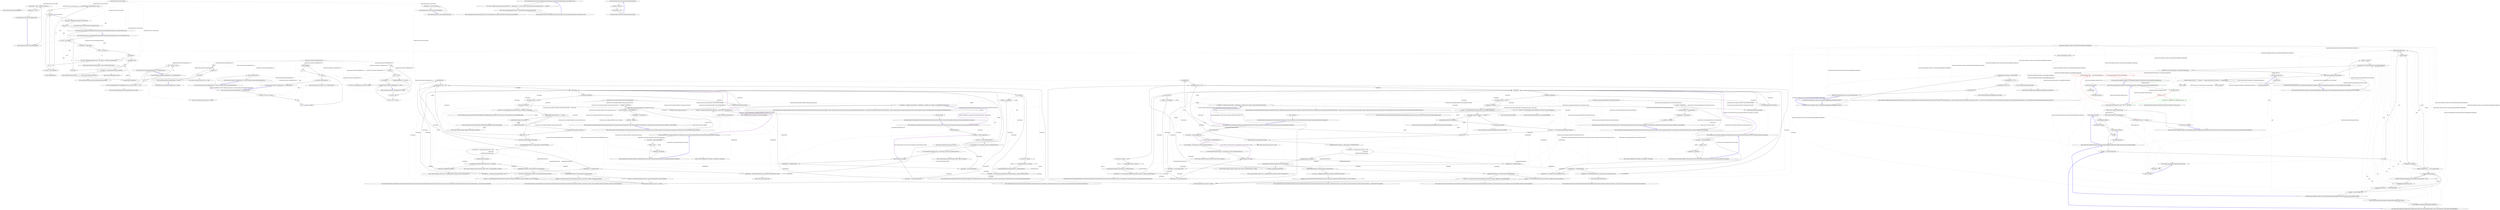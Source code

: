 digraph  {
n45 [label="QuantConnect.Data.Custom.Quandl", span=""];
n0 [label="Entry QuantConnect.Data.Custom.Quandl.Quandl()", span="53-53", cluster="QuantConnect.Data.Custom.Quandl.Quandl()"];
n1 [label="base.EndTime = Time + TimeSpan.FromDays(1)", span="55-55", cluster="QuantConnect.Data.Custom.Quandl.Quandl()"];
n2 [label="_valueColumn = ''Close''", span="56-56", cluster="QuantConnect.Data.Custom.Quandl.Quandl()"];
n4 [label="Entry System.TimeSpan.FromDays(double)", span="0-0", cluster="System.TimeSpan.FromDays(double)"];
n3 [label="Exit QuantConnect.Data.Custom.Quandl.Quandl()", span="53-53", cluster="QuantConnect.Data.Custom.Quandl.Quandl()"];
n5 [label="Entry QuantConnect.Data.Custom.Quandl.Quandl(string)", span="63-63", cluster="QuantConnect.Data.Custom.Quandl.Quandl(string)"];
n6 [label="_valueColumn = valueColumnName", span="65-65", cluster="QuantConnect.Data.Custom.Quandl.Quandl(string)"];
n7 [label="Exit QuantConnect.Data.Custom.Quandl.Quandl(string)", span="63-63", cluster="QuantConnect.Data.Custom.Quandl.Quandl(string)"];
n8 [label="Entry QuantConnect.Data.Custom.Quandl.Reader(QuantConnect.Data.SubscriptionDataConfig, string, System.DateTime, bool)", span="80-80", cluster="QuantConnect.Data.Custom.Quandl.Reader(QuantConnect.Data.SubscriptionDataConfig, string, System.DateTime, bool)"];
n9 [label="var data = new Quandl()", span="82-82", cluster="QuantConnect.Data.Custom.Quandl.Reader(QuantConnect.Data.SubscriptionDataConfig, string, System.DateTime, bool)"];
n10 [label="data.Symbol = config.Symbol", span="83-83", cluster="QuantConnect.Data.Custom.Quandl.Reader(QuantConnect.Data.SubscriptionDataConfig, string, System.DateTime, bool)"];
n11 [label="var csv = line.Split(',')", span="84-84", cluster="QuantConnect.Data.Custom.Quandl.Reader(QuantConnect.Data.SubscriptionDataConfig, string, System.DateTime, bool)"];
n16 [label="data.SetProperty(property, 0m)", span="94-94", cluster="QuantConnect.Data.Custom.Quandl.Reader(QuantConnect.Data.SubscriptionDataConfig, string, System.DateTime, bool)"];
n18 [label="return data;", span="97-97", cluster="QuantConnect.Data.Custom.Quandl.Reader(QuantConnect.Data.SubscriptionDataConfig, string, System.DateTime, bool)"];
n19 [label="data.Time = DateTime.ParseExact(csv[0], ''yyyy-MM-dd'', CultureInfo.InvariantCulture)", span="100-100", cluster="QuantConnect.Data.Custom.Quandl.Reader(QuantConnect.Data.SubscriptionDataConfig, string, System.DateTime, bool)"];
n23 [label="data.SetProperty(_propertyNames[i], value)", span="105-105", cluster="QuantConnect.Data.Custom.Quandl.Reader(QuantConnect.Data.SubscriptionDataConfig, string, System.DateTime, bool)"];
n25 [label="data.Value = (decimal)data.GetProperty(_valueColumn)", span="109-109", cluster="QuantConnect.Data.Custom.Quandl.Reader(QuantConnect.Data.SubscriptionDataConfig, string, System.DateTime, bool)"];
n26 [label="return data;", span="111-111", cluster="QuantConnect.Data.Custom.Quandl.Reader(QuantConnect.Data.SubscriptionDataConfig, string, System.DateTime, bool)"];
n12 [label="!_isInitialized", span="86-86", cluster="QuantConnect.Data.Custom.Quandl.Reader(QuantConnect.Data.SubscriptionDataConfig, string, System.DateTime, bool)"];
n28 [label="Entry string.Split(params char[])", span="0-0", cluster="string.Split(params char[])"];
n14 [label=csv, span="89-89", cluster="QuantConnect.Data.Custom.Quandl.Reader(QuantConnect.Data.SubscriptionDataConfig, string, System.DateTime, bool)"];
n21 [label="i < csv.Length", span="102-102", cluster="QuantConnect.Data.Custom.Quandl.Reader(QuantConnect.Data.SubscriptionDataConfig, string, System.DateTime, bool)"];
n22 [label="var value = csv[i].ToDecimal()", span="104-104", cluster="QuantConnect.Data.Custom.Quandl.Reader(QuantConnect.Data.SubscriptionDataConfig, string, System.DateTime, bool)"];
n13 [label="_isInitialized = true", span="88-88", cluster="QuantConnect.Data.Custom.Quandl.Reader(QuantConnect.Data.SubscriptionDataConfig, string, System.DateTime, bool)"];
n15 [label="var property = propertyName.TrimStart().TrimEnd()", span="91-91", cluster="QuantConnect.Data.Custom.Quandl.Reader(QuantConnect.Data.SubscriptionDataConfig, string, System.DateTime, bool)"];
n29 [label="Entry string.TrimStart(params char[])", span="0-0", cluster="string.TrimStart(params char[])"];
n30 [label="Entry string.TrimEnd(params char[])", span="0-0", cluster="string.TrimEnd(params char[])"];
n17 [label="_propertyNames.Add(property)", span="95-95", cluster="QuantConnect.Data.Custom.Quandl.Reader(QuantConnect.Data.SubscriptionDataConfig, string, System.DateTime, bool)"];
n31 [label="Entry QuantConnect.Data.DynamicData.SetProperty(string, object)", span="55-55", cluster="QuantConnect.Data.DynamicData.SetProperty(string, object)"];
n32 [label="Entry System.Collections.Generic.List<T>.Add(T)", span="0-0", cluster="System.Collections.Generic.List<T>.Add(T)"];
n20 [label="var i = 1", span="102-102", cluster="QuantConnect.Data.Custom.Quandl.Reader(QuantConnect.Data.SubscriptionDataConfig, string, System.DateTime, bool)"];
n33 [label="Entry System.DateTime.ParseExact(string, string, System.IFormatProvider)", span="0-0", cluster="System.DateTime.ParseExact(string, string, System.IFormatProvider)"];
n24 [label="i++", span="102-102", cluster="QuantConnect.Data.Custom.Quandl.Reader(QuantConnect.Data.SubscriptionDataConfig, string, System.DateTime, bool)"];
n34 [label="Entry string.ToDecimal()", span="161-161", cluster="string.ToDecimal()"];
n35 [label="Entry QuantConnect.Data.DynamicData.GetProperty(string)", span="85-85", cluster="QuantConnect.Data.DynamicData.GetProperty(string)"];
n27 [label="Exit QuantConnect.Data.Custom.Quandl.Reader(QuantConnect.Data.SubscriptionDataConfig, string, System.DateTime, bool)", span="80-80", cluster="QuantConnect.Data.Custom.Quandl.Reader(QuantConnect.Data.SubscriptionDataConfig, string, System.DateTime, bool)"];
n36 [label="Entry QuantConnect.Data.Custom.Quandl.GetSource(QuantConnect.Data.SubscriptionDataConfig, System.DateTime, bool)", span="122-122", cluster="QuantConnect.Data.Custom.Quandl.GetSource(QuantConnect.Data.SubscriptionDataConfig, System.DateTime, bool)"];
n37 [label="var source = @''https://www.quandl.com/api/v1/datasets/'' + config.Symbol + ''.csv?sort_order=asc&exclude_headers=false&auth_token='' + _authCode", span="124-124", cluster="QuantConnect.Data.Custom.Quandl.GetSource(QuantConnect.Data.SubscriptionDataConfig, System.DateTime, bool)"];
n38 [label="return new SubscriptionDataSource(source, SubscriptionTransportMedium.RemoteFile);", span="125-125", cluster="QuantConnect.Data.Custom.Quandl.GetSource(QuantConnect.Data.SubscriptionDataConfig, System.DateTime, bool)"];
n39 [label="Exit QuantConnect.Data.Custom.Quandl.GetSource(QuantConnect.Data.SubscriptionDataConfig, System.DateTime, bool)", span="122-122", cluster="QuantConnect.Data.Custom.Quandl.GetSource(QuantConnect.Data.SubscriptionDataConfig, System.DateTime, bool)"];
n40 [label="Entry QuantConnect.Data.SubscriptionDataSource.SubscriptionDataSource(string, QuantConnect.SubscriptionTransportMedium)", span="39-39", cluster="QuantConnect.Data.SubscriptionDataSource.SubscriptionDataSource(string, QuantConnect.SubscriptionTransportMedium)"];
n41 [label="Entry QuantConnect.Data.Custom.Quandl.SetAuthCode(string)", span="133-133", cluster="QuantConnect.Data.Custom.Quandl.SetAuthCode(string)"];
n42 [label="_authCode = authCode", span="135-135", cluster="QuantConnect.Data.Custom.Quandl.SetAuthCode(string)"];
n43 [label="IsAuthCodeSet = true", span="136-136", cluster="QuantConnect.Data.Custom.Quandl.SetAuthCode(string)"];
n44 [label="Exit QuantConnect.Data.Custom.Quandl.SetAuthCode(string)", span="133-133", cluster="QuantConnect.Data.Custom.Quandl.SetAuthCode(string)"];
m0_7 [label="Entry QuantConnect.Indicators.RollingWindow<T>.GetEnumerator()", span="136-136", cluster="QuantConnect.Indicators.RollingWindow<T>.GetEnumerator()", file="CashTests.cs"];
m0_8 [label="var temp = new List<T>(Count)", span="140-140", cluster="QuantConnect.Indicators.RollingWindow<T>.GetEnumerator()", file="CashTests.cs"];
m0_9 [label=_lock, span="141-141", cluster="QuantConnect.Indicators.RollingWindow<T>.GetEnumerator()", file="CashTests.cs"];
m0_12 [label="temp.Add(this[i])", span="145-145", cluster="QuantConnect.Indicators.RollingWindow<T>.GetEnumerator()", file="CashTests.cs"];
m0_14 [label="return temp.GetEnumerator();", span="148-148", cluster="QuantConnect.Indicators.RollingWindow<T>.GetEnumerator()", file="CashTests.cs"];
m0_10 [label="int i = 0", span="143-143", cluster="QuantConnect.Indicators.RollingWindow<T>.GetEnumerator()", file="CashTests.cs"];
m0_11 [label="i < Count", span="143-143", cluster="QuantConnect.Indicators.RollingWindow<T>.GetEnumerator()", file="CashTests.cs"];
m0_13 [label="i++", span="143-143", cluster="QuantConnect.Indicators.RollingWindow<T>.GetEnumerator()", file="CashTests.cs"];
m0_15 [label="Exit QuantConnect.Indicators.RollingWindow<T>.GetEnumerator()", span="136-136", cluster="QuantConnect.Indicators.RollingWindow<T>.GetEnumerator()", file="CashTests.cs"];
m0_17 [label="Entry System.Collections.Generic.List<T>.GetEnumerator()", span="0-0", cluster="System.Collections.Generic.List<T>.GetEnumerator()", file="CashTests.cs"];
m0_30 [label="Entry QuantConnect.Indicators.RollingWindow<T>.Reset()", span="190-190", cluster="QuantConnect.Indicators.RollingWindow<T>.Reset()", file="CashTests.cs"];
m0_31 [label=_lock, span="192-192", cluster="QuantConnect.Indicators.RollingWindow<T>.Reset()", file="CashTests.cs"];
m0_32 [label="_samples = 0", span="194-194", cluster="QuantConnect.Indicators.RollingWindow<T>.Reset()", file="CashTests.cs"];
m0_33 [label="_list.Clear()", span="195-195", cluster="QuantConnect.Indicators.RollingWindow<T>.Reset()", file="CashTests.cs"];
m0_34 [label="Exit QuantConnect.Indicators.RollingWindow<T>.Reset()", span="190-190", cluster="QuantConnect.Indicators.RollingWindow<T>.Reset()", file="CashTests.cs"];
m0_5 [label="Entry System.ArgumentException.ArgumentException(string, string)", span="0-0", cluster="System.ArgumentException.ArgumentException(string, string)", file="CashTests.cs"];
m0_35 [label="Entry System.Collections.Generic.List<T>.Clear()", span="0-0", cluster="System.Collections.Generic.List<T>.Clear()", file="CashTests.cs"];
m0_21 [label="Entry QuantConnect.Indicators.RollingWindow<T>.Add(T)", span="167-167", cluster="QuantConnect.Indicators.RollingWindow<T>.Add(T)", file="CashTests.cs"];
m0_22 [label=_lock, span="169-169", cluster="QuantConnect.Indicators.RollingWindow<T>.Add(T)", file="CashTests.cs"];
m0_26 [label="_list[_tail] = item", span="177-177", cluster="QuantConnect.Indicators.RollingWindow<T>.Add(T)", file="CashTests.cs"];
m0_28 [label="_list.Add(item)", span="182-182", cluster="QuantConnect.Indicators.RollingWindow<T>.Add(T)", file="CashTests.cs"];
m0_23 [label="_samples++", span="171-171", cluster="QuantConnect.Indicators.RollingWindow<T>.Add(T)", file="CashTests.cs"];
m0_24 [label="Size == Count", span="172-172", cluster="QuantConnect.Indicators.RollingWindow<T>.Add(T)", file="CashTests.cs"];
m0_25 [label="_mostRecentlyRemoved = _list[_tail]", span="176-176", cluster="QuantConnect.Indicators.RollingWindow<T>.Add(T)", file="CashTests.cs"];
m0_27 [label="_tail = (_tail + 1) % Size", span="178-178", cluster="QuantConnect.Indicators.RollingWindow<T>.Add(T)", file="CashTests.cs"];
m0_29 [label="Exit QuantConnect.Indicators.RollingWindow<T>.Add(T)", span="167-167", cluster="QuantConnect.Indicators.RollingWindow<T>.Add(T)", file="CashTests.cs"];
m0_6 [label="Entry System.Collections.Generic.List<T>.List(int)", span="0-0", cluster="System.Collections.Generic.List<T>.List(int)", file="CashTests.cs"];
m0_18 [label="Entry QuantConnect.Indicators.RollingWindow<T>.System.Collections.IEnumerable.GetEnumerator()", span="158-158", cluster="QuantConnect.Indicators.RollingWindow<T>.System.Collections.IEnumerable.GetEnumerator()", file="CashTests.cs"];
m0_19 [label="return GetEnumerator();", span="160-160", cluster="QuantConnect.Indicators.RollingWindow<T>.System.Collections.IEnumerable.GetEnumerator()", file="CashTests.cs"];
m0_20 [label="Exit QuantConnect.Indicators.RollingWindow<T>.System.Collections.IEnumerable.GetEnumerator()", span="158-158", cluster="QuantConnect.Indicators.RollingWindow<T>.System.Collections.IEnumerable.GetEnumerator()", file="CashTests.cs"];
m0_0 [label="Entry QuantConnect.Indicators.RollingWindow<T>.RollingWindow(int)", span="44-44", cluster="QuantConnect.Indicators.RollingWindow<T>.RollingWindow(int)", file="CashTests.cs"];
m0_1 [label="size < 1", span="46-46", cluster="QuantConnect.Indicators.RollingWindow<T>.RollingWindow(int)", file="CashTests.cs"];
m0_3 [label="_list = new List<T>(size)", span="50-50", cluster="QuantConnect.Indicators.RollingWindow<T>.RollingWindow(int)", file="CashTests.cs"];
m0_2 [label="throw new ArgumentException(''RollingWindow must have size of at least 1.'', ''size'');", span="48-48", cluster="QuantConnect.Indicators.RollingWindow<T>.RollingWindow(int)", file="CashTests.cs"];
m0_4 [label="Exit QuantConnect.Indicators.RollingWindow<T>.RollingWindow(int)", span="44-44", cluster="QuantConnect.Indicators.RollingWindow<T>.RollingWindow(int)", file="CashTests.cs"];
m0_36 [label="QuantConnect.Indicators.RollingWindow<T>", span="", file="CashTests.cs"];
m1_18 [label="Entry QuantConnect.Symbol.Create(string, QuantConnect.SecurityType, string, string)", span="45-45", cluster="QuantConnect.Symbol.Create(string, QuantConnect.SecurityType, string, string)", file="CoarseFineFundamentalRegressionAlgorithm.cs"];
m1_19 [label="Entry QuantConnect.Algorithm.CSharp.CoarseFineFundamentalRegressionAlgorithm.FineSelectionFunction(System.Collections.Generic.IEnumerable<QuantConnect.Data.Fundamental.FineFundamental>)", span="75-75", cluster="QuantConnect.Algorithm.CSharp.CoarseFineFundamentalRegressionAlgorithm.FineSelectionFunction(System.Collections.Generic.IEnumerable<QuantConnect.Data.Fundamental.FineFundamental>)", file="CoarseFineFundamentalRegressionAlgorithm.cs"];
m1_27 [label="Entry lambda expression", span="78-78", cluster="lambda expression", file="CoarseFineFundamentalRegressionAlgorithm.cs"];
m1_28 [label="x.ValuationRatios.PERatio", span="78-78", cluster="lambda expression", file="CoarseFineFundamentalRegressionAlgorithm.cs"];
m1_29 [label="Exit lambda expression", span="78-78", cluster="lambda expression", file="CoarseFineFundamentalRegressionAlgorithm.cs"];
m1_31 [label="x.Symbol", span="84-84", cluster="lambda expression", file="CoarseFineFundamentalRegressionAlgorithm.cs"];
m1_30 [label="Entry lambda expression", span="84-84", cluster="lambda expression", file="CoarseFineFundamentalRegressionAlgorithm.cs"];
m1_32 [label="Exit lambda expression", span="84-84", cluster="lambda expression", file="CoarseFineFundamentalRegressionAlgorithm.cs"];
m1_33 [label="Entry QuantConnect.Algorithm.CSharp.CoarseFineFundamentalRegressionAlgorithm.OnData(QuantConnect.Data.Market.TradeBars)", span="88-88", cluster="QuantConnect.Algorithm.CSharp.CoarseFineFundamentalRegressionAlgorithm.OnData(QuantConnect.Data.Market.TradeBars)", file="CoarseFineFundamentalRegressionAlgorithm.cs"];
m1_24 [label="Entry QuantConnect.Algorithm.Examples.Bitcoin.Bitcoin()", span="119-119", cluster="QuantConnect.Algorithm.Examples.Bitcoin.Bitcoin()", file="CoarseFineFundamentalRegressionAlgorithm.cs"];
m1_17 [label="Exit QuantConnect.Algorithm.Examples.CustomDataBitcoinAlgorithm.OnData(QuantConnect.Algorithm.Examples.Bitcoin)", span="56-56", cluster="QuantConnect.Algorithm.Examples.CustomDataBitcoinAlgorithm.OnData(QuantConnect.Algorithm.Examples.Bitcoin)", file="CoarseFineFundamentalRegressionAlgorithm.cs"];
m1_22 [label="return topFine.Select(x => x.Symbol);", span="84-84", cluster="QuantConnect.Algorithm.CSharp.CoarseFineFundamentalRegressionAlgorithm.FineSelectionFunction(System.Collections.Generic.IEnumerable<QuantConnect.Data.Fundamental.FineFundamental>)", file="CoarseFineFundamentalRegressionAlgorithm.cs"];
m1_10 [label="Entry QuantConnect.Algorithm.QCAlgorithm.AddUniverse(System.Func<System.Collections.Generic.IEnumerable<QuantConnect.Data.UniverseSelection.CoarseFundamental>, System.Collections.Generic.IEnumerable<QuantConnect.Symbol>>, System.Func<System.Collections.Generic.IEnumerable<QuantConnect.Data.Fundamental.FineFundamental>, System.Collections.Generic.IEnumerable<QuantConnect.Symbol>>)", span="338-338", cluster="QuantConnect.Algorithm.QCAlgorithm.AddUniverse(System.Func<System.Collections.Generic.IEnumerable<QuantConnect.Data.UniverseSelection.CoarseFundamental>, System.Collections.Generic.IEnumerable<QuantConnect.Symbol>>, System.Func<System.Collections.Generic.IEnumerable<QuantConnect.Data.Fundamental.FineFundamental>, System.Collections.Generic.IEnumerable<QuantConnect.Symbol>>)", file="CoarseFineFundamentalRegressionAlgorithm.cs"];
m1_21 [label="Entry System.DateTime.ToLongDateString()", span="0-0", cluster="System.DateTime.ToLongDateString()", file="CoarseFineFundamentalRegressionAlgorithm.cs"];
m1_20 [label="Entry System.Console.WriteLine(string)", span="0-0", cluster="System.Console.WriteLine(string)", file="CoarseFineFundamentalRegressionAlgorithm.cs"];
m1_23 [label="Entry decimal.ToString()", span="0-0", cluster="decimal.ToString()", file="CoarseFineFundamentalRegressionAlgorithm.cs"];
m1_58 [label="Entry lambda expression", span="123-123", cluster="lambda expression", file="CoarseFineFundamentalRegressionAlgorithm.cs"];
m1_61 [label="Entry lambda expression", span="127-127", cluster="lambda expression", file="CoarseFineFundamentalRegressionAlgorithm.cs"];
m1_60 [label="Exit lambda expression", span="123-123", cluster="lambda expression", file="CoarseFineFundamentalRegressionAlgorithm.cs"];
m1_59 [label="x.Symbol.Value", span="123-123", cluster="lambda expression", file="CoarseFineFundamentalRegressionAlgorithm.cs"];
m1_63 [label="Exit lambda expression", span="127-127", cluster="lambda expression", file="CoarseFineFundamentalRegressionAlgorithm.cs"];
m1_62 [label="x.Symbol.Value", span="127-127", cluster="lambda expression", file="CoarseFineFundamentalRegressionAlgorithm.cs"];
m1_48 [label="Exit QuantConnect.Algorithm.Examples.Bitcoin.Reader(QuantConnect.Data.SubscriptionDataConfig, string, System.DateTime, QuantConnect.DataFeedEndpoint)", span="160-160", cluster="QuantConnect.Algorithm.Examples.Bitcoin.Reader(QuantConnect.Data.SubscriptionDataConfig, string, System.DateTime, QuantConnect.DataFeedEndpoint)", file="CoarseFineFundamentalRegressionAlgorithm.cs"];
m1_50 [label="_changes = changes", span="119-119", cluster="QuantConnect.Algorithm.CSharp.CoarseFineFundamentalRegressionAlgorithm.OnSecuritiesChanged(QuantConnect.Data.UniverseSelection.SecurityChanges)", file="CoarseFineFundamentalRegressionAlgorithm.cs"];
m1_25 [label="this.Symbol = ''BTC''", span="121-121", cluster="QuantConnect.Algorithm.Examples.Bitcoin.Bitcoin()", file="CoarseFineFundamentalRegressionAlgorithm.cs"];
m1_16 [label="Console.WriteLine(''Time: '' + Time.ToLongDateString() + '' '' + Time.ToLongTimeString() + data.Close.ToString())", span="68-68", cluster="QuantConnect.Algorithm.Examples.CustomDataBitcoinAlgorithm.OnData(QuantConnect.Algorithm.Examples.Bitcoin)", file="CoarseFineFundamentalRegressionAlgorithm.cs", color=red, community=0];
m1_11 [label="Entry QuantConnect.Algorithm.Examples.CustomDataBitcoinAlgorithm.OnData(QuantConnect.Algorithm.Examples.Bitcoin)", span="56-56", cluster="QuantConnect.Algorithm.Examples.CustomDataBitcoinAlgorithm.OnData(QuantConnect.Algorithm.Examples.Bitcoin)", file="CoarseFineFundamentalRegressionAlgorithm.cs"];
m1_13 [label="data.Close != 0", span="62-62", cluster="QuantConnect.Algorithm.Examples.CustomDataBitcoinAlgorithm.OnData(QuantConnect.Algorithm.Examples.Bitcoin)", color=red, community=0, file="CoarseFineFundamentalRegressionAlgorithm.cs"];
m1_12 [label="!Portfolio.Invested", span="59-59", cluster="QuantConnect.Algorithm.Examples.CustomDataBitcoinAlgorithm.OnData(QuantConnect.Algorithm.Examples.Bitcoin)", file="CoarseFineFundamentalRegressionAlgorithm.cs"];
m1_14 [label="Order(''BTC'', (Portfolio.Cash / Math.Abs(data.Close + 1)))", span="64-64", cluster="QuantConnect.Algorithm.Examples.CustomDataBitcoinAlgorithm.OnData(QuantConnect.Algorithm.Examples.Bitcoin)", color=green, community=0, file="CoarseFineFundamentalRegressionAlgorithm.cs"];
m1_15 [label="Console.WriteLine(''Buying BTC 'Shares': BTC: '' + data.Close)", span="66-66", cluster="QuantConnect.Algorithm.Examples.CustomDataBitcoinAlgorithm.OnData(QuantConnect.Algorithm.Examples.Bitcoin)", file="CoarseFineFundamentalRegressionAlgorithm.cs"];
m1_34 [label="_changes == SecurityChanges.None", span="91-91", cluster="QuantConnect.Algorithm.CSharp.CoarseFineFundamentalRegressionAlgorithm.OnData(QuantConnect.Data.Market.TradeBars)", file="CoarseFineFundamentalRegressionAlgorithm.cs"];
m1_35 [label="return;", span="91-91", cluster="QuantConnect.Algorithm.CSharp.CoarseFineFundamentalRegressionAlgorithm.OnData(QuantConnect.Data.Market.TradeBars)", file="CoarseFineFundamentalRegressionAlgorithm.cs"];
m1_36 [label="_changes.RemovedSecurities", span="94-94", cluster="QuantConnect.Algorithm.CSharp.CoarseFineFundamentalRegressionAlgorithm.OnData(QuantConnect.Data.Market.TradeBars)", file="CoarseFineFundamentalRegressionAlgorithm.cs"];
m1_37 [label="security.Invested", span="96-96", cluster="QuantConnect.Algorithm.CSharp.CoarseFineFundamentalRegressionAlgorithm.OnData(QuantConnect.Data.Market.TradeBars)", file="CoarseFineFundamentalRegressionAlgorithm.cs"];
m1_38 [label="Liquidate(security.Symbol)", span="98-98", cluster="QuantConnect.Algorithm.CSharp.CoarseFineFundamentalRegressionAlgorithm.OnData(QuantConnect.Data.Market.TradeBars)", file="CoarseFineFundamentalRegressionAlgorithm.cs"];
m1_39 [label="Debug(''Liquidated Stock: '' + security.Symbol.Value)", span="99-99", cluster="QuantConnect.Algorithm.CSharp.CoarseFineFundamentalRegressionAlgorithm.OnData(QuantConnect.Data.Market.TradeBars)", file="CoarseFineFundamentalRegressionAlgorithm.cs"];
m1_40 [label="_changes.AddedSecurities", span="104-104", cluster="QuantConnect.Algorithm.CSharp.CoarseFineFundamentalRegressionAlgorithm.OnData(QuantConnect.Data.Market.TradeBars)", file="CoarseFineFundamentalRegressionAlgorithm.cs"];
m1_41 [label="security.Fundamentals.EarningRatios.EquityPerShareGrowth.OneYear > 0.25m", span="106-106", cluster="QuantConnect.Algorithm.CSharp.CoarseFineFundamentalRegressionAlgorithm.OnData(QuantConnect.Data.Market.TradeBars)", file="CoarseFineFundamentalRegressionAlgorithm.cs"];
m1_42 [label="SetHoldings(security.Symbol, 0.5m)", span="108-108", cluster="QuantConnect.Algorithm.CSharp.CoarseFineFundamentalRegressionAlgorithm.OnData(QuantConnect.Data.Market.TradeBars)", file="CoarseFineFundamentalRegressionAlgorithm.cs"];
m1_43 [label="Debug(''Purchased Stock: '' + security.Symbol.Value)", span="109-109", cluster="QuantConnect.Algorithm.CSharp.CoarseFineFundamentalRegressionAlgorithm.OnData(QuantConnect.Data.Market.TradeBars)", file="CoarseFineFundamentalRegressionAlgorithm.cs"];
m1_44 [label="_changes = SecurityChanges.None", span="113-113", cluster="QuantConnect.Algorithm.CSharp.CoarseFineFundamentalRegressionAlgorithm.OnData(QuantConnect.Data.Market.TradeBars)", file="CoarseFineFundamentalRegressionAlgorithm.cs"];
m1_45 [label="Exit QuantConnect.Algorithm.CSharp.CoarseFineFundamentalRegressionAlgorithm.OnData(QuantConnect.Data.Market.TradeBars)", span="88-88", cluster="QuantConnect.Algorithm.CSharp.CoarseFineFundamentalRegressionAlgorithm.OnData(QuantConnect.Data.Market.TradeBars)", file="CoarseFineFundamentalRegressionAlgorithm.cs"];
m1_46 [label="Entry QuantConnect.Algorithm.QCAlgorithm.Liquidate(QuantConnect.Symbol, string)", span="770-770", cluster="QuantConnect.Algorithm.QCAlgorithm.Liquidate(QuantConnect.Symbol, string)", file="CoarseFineFundamentalRegressionAlgorithm.cs"];
m1_47 [label="Entry QuantConnect.Algorithm.QCAlgorithm.Debug(string)", span="1699-1699", cluster="QuantConnect.Algorithm.QCAlgorithm.Debug(string)", file="CoarseFineFundamentalRegressionAlgorithm.cs"];
m1_7 [label="Entry System.DateTime.AddDays(double)", span="0-0", cluster="System.DateTime.AddDays(double)", file="CoarseFineFundamentalRegressionAlgorithm.cs"];
m1_6 [label="Exit QuantConnect.Algorithm.CSharp.CoarseFineFundamentalRegressionAlgorithm.Initialize()", span="39-39", cluster="QuantConnect.Algorithm.CSharp.CoarseFineFundamentalRegressionAlgorithm.Initialize()", file="CoarseFineFundamentalRegressionAlgorithm.cs"];
m1_0 [label="Entry QuantConnect.Algorithm.CSharp.CoarseFineFundamentalRegressionAlgorithm.Initialize()", span="39-39", cluster="QuantConnect.Algorithm.CSharp.CoarseFineFundamentalRegressionAlgorithm.Initialize()", file="CoarseFineFundamentalRegressionAlgorithm.cs"];
m1_1 [label="UniverseSettings.Resolution = Resolution.Daily", span="41-41", cluster="QuantConnect.Algorithm.CSharp.CoarseFineFundamentalRegressionAlgorithm.Initialize()", file="CoarseFineFundamentalRegressionAlgorithm.cs"];
m1_2 [label="SetStartDate(2014, 03, 24)", span="43-43", cluster="QuantConnect.Algorithm.CSharp.CoarseFineFundamentalRegressionAlgorithm.Initialize()", file="CoarseFineFundamentalRegressionAlgorithm.cs"];
m1_3 [label="SetEndDate(2014, 04, 07)", span="44-44", cluster="QuantConnect.Algorithm.CSharp.CoarseFineFundamentalRegressionAlgorithm.Initialize()", file="CoarseFineFundamentalRegressionAlgorithm.cs"];
m1_4 [label="SetCash(50000)", span="45-45", cluster="QuantConnect.Algorithm.CSharp.CoarseFineFundamentalRegressionAlgorithm.Initialize()", file="CoarseFineFundamentalRegressionAlgorithm.cs"];
m1_5 [label="AddUniverse(CoarseSelectionFunction, FineSelectionFunction)", span="50-50", cluster="QuantConnect.Algorithm.CSharp.CoarseFineFundamentalRegressionAlgorithm.Initialize()", file="CoarseFineFundamentalRegressionAlgorithm.cs"];
m1_49 [label="Entry QuantConnect.Algorithm.CSharp.CoarseFineFundamentalRegressionAlgorithm.OnSecuritiesChanged(QuantConnect.Data.UniverseSelection.SecurityChanges)", span="117-117", cluster="QuantConnect.Algorithm.CSharp.CoarseFineFundamentalRegressionAlgorithm.OnSecuritiesChanged(QuantConnect.Data.UniverseSelection.SecurityChanges)", file="CoarseFineFundamentalRegressionAlgorithm.cs"];
m1_52 [label="QuantConnect.Algorithm.Examples.CustomDataBitcoinAlgorithm", span="", cluster="QuantConnect.Algorithm.CSharp.CoarseFineFundamentalRegressionAlgorithm.OnSecuritiesChanged(QuantConnect.Data.UniverseSelection.SecurityChanges)", file="CoarseFineFundamentalRegressionAlgorithm.cs"];
m1_54 [label="Debug(''Securities removed: '' + string.Join('','', changes.RemovedSecurities.Select(x => x.Symbol.Value)))", span="127-127", cluster="QuantConnect.Algorithm.CSharp.CoarseFineFundamentalRegressionAlgorithm.OnSecuritiesChanged(QuantConnect.Data.UniverseSelection.SecurityChanges)", file="CoarseFineFundamentalRegressionAlgorithm.cs"];
m1_51 [label="Entry System.Convert.ToDecimal(string, System.IFormatProvider)", span="0-0", cluster="System.Convert.ToDecimal(string, System.IFormatProvider)", file="CoarseFineFundamentalRegressionAlgorithm.cs"];
m1_53 [label="QuantConnect.Algorithm.Examples.Bitcoin", span="", cluster="QuantConnect.Algorithm.CSharp.CoarseFineFundamentalRegressionAlgorithm.OnSecuritiesChanged(QuantConnect.Data.UniverseSelection.SecurityChanges)", file="CoarseFineFundamentalRegressionAlgorithm.cs"];
m1_55 [label="Exit QuantConnect.Algorithm.CSharp.CoarseFineFundamentalRegressionAlgorithm.OnSecuritiesChanged(QuantConnect.Data.UniverseSelection.SecurityChanges)", span="117-117", cluster="QuantConnect.Algorithm.CSharp.CoarseFineFundamentalRegressionAlgorithm.OnSecuritiesChanged(QuantConnect.Data.UniverseSelection.SecurityChanges)", file="CoarseFineFundamentalRegressionAlgorithm.cs"];
m1_57 [label="Entry Unk.Debug", span="", cluster="Unk.Debug", file="CoarseFineFundamentalRegressionAlgorithm.cs"];
m1_8 [label="Entry QuantConnect.Algorithm.QCAlgorithm.SetEndDate(System.DateTime)", span="634-634", cluster="QuantConnect.Algorithm.QCAlgorithm.SetEndDate(System.DateTime)", file="CoarseFineFundamentalRegressionAlgorithm.cs"];
m1_56 [label="Entry Unk.Join", span="", cluster="Unk.Join", file="CoarseFineFundamentalRegressionAlgorithm.cs"];
m1_9 [label="Entry QuantConnect.Algorithm.QCAlgorithm.SetCash(int)", span="487-487", cluster="QuantConnect.Algorithm.QCAlgorithm.SetCash(int)", file="CoarseFineFundamentalRegressionAlgorithm.cs"];
m1_26 [label="Entry Unk.Select", span="", cluster="Unk.Select", file="CoarseFineFundamentalRegressionAlgorithm.cs"];
m1_64 [label="QuantConnect.Algorithm.CSharp.CoarseFineFundamentalRegressionAlgorithm", span="", file="CoarseFineFundamentalRegressionAlgorithm.cs"];
m2_77 [label="Entry System.EventHandler<TEventArgs>.Invoke(object, TEventArgs)", span="0-0", cluster="System.EventHandler<TEventArgs>.Invoke(object, TEventArgs)", file="SubscriptionSynchronizer.cs"];
m2_59 [label="Entry QuantConnect.Lean.Engine.DataFeeds.Subscription.MoveNext()", span="130-130", cluster="QuantConnect.Lean.Engine.DataFeeds.Subscription.MoveNext()", file="SubscriptionSynchronizer.cs"];
m2_69 [label="Entry QuantConnect.Lean.Engine.DataFeeds.UniverseSelection.ApplyUniverseSelection(QuantConnect.Data.UniverseSelection.Universe, System.DateTime, QuantConnect.Data.UniverseSelection.BaseDataCollection)", span="60-60", cluster="QuantConnect.Lean.Engine.DataFeeds.UniverseSelection.ApplyUniverseSelection(QuantConnect.Data.UniverseSelection.Universe, System.DateTime, QuantConnect.Data.UniverseSelection.BaseDataCollection)", file="SubscriptionSynchronizer.cs"];
m2_72 [label="Entry System.Math.Max(long, long)", span="0-0", cluster="System.Math.Max(long, long)", file="SubscriptionSynchronizer.cs"];
m2_63 [label="Entry System.Collections.Generic.Dictionary<TKey, TValue>.TryGetValue(TKey, out TValue)", span="0-0", cluster="System.Collections.Generic.Dictionary<TKey, TValue>.TryGetValue(TKey, out TValue)", file="SubscriptionSynchronizer.cs"];
m2_67 [label="Entry QuantConnect.Data.UniverseSelection.BaseDataCollection.BaseDataCollection(System.DateTime, QuantConnect.Symbol, System.Collections.Generic.IEnumerable<QuantConnect.Data.BaseData>)", span="57-57", cluster="QuantConnect.Data.UniverseSelection.BaseDataCollection.BaseDataCollection(System.DateTime, QuantConnect.Symbol, System.Collections.Generic.IEnumerable<QuantConnect.Data.BaseData>)", file="SubscriptionSynchronizer.cs"];
m2_66 [label="Entry QuantConnect.Data.UniverseSelection.FuturesChainUniverseDataCollection.FuturesChainUniverseDataCollection(System.DateTime, QuantConnect.Symbol, System.Collections.Generic.IEnumerable<QuantConnect.Data.BaseData>)", span="46-46", cluster="QuantConnect.Data.UniverseSelection.FuturesChainUniverseDataCollection.FuturesChainUniverseDataCollection(System.DateTime, QuantConnect.Symbol, System.Collections.Generic.IEnumerable<QuantConnect.Data.BaseData>)", file="SubscriptionSynchronizer.cs"];
m2_58 [label="Entry QuantConnect.Lean.Engine.DataFeeds.SubscriptionSynchronizer.OnSubscriptionFinished(QuantConnect.Lean.Engine.DataFeeds.Subscription)", span="188-188", cluster="QuantConnect.Lean.Engine.DataFeeds.SubscriptionSynchronizer.OnSubscriptionFinished(QuantConnect.Lean.Engine.DataFeeds.Subscription)", file="SubscriptionSynchronizer.cs"];
m2_73 [label="var handler = SubscriptionFinished", span="190-190", cluster="QuantConnect.Lean.Engine.DataFeeds.SubscriptionSynchronizer.OnSubscriptionFinished(QuantConnect.Lean.Engine.DataFeeds.Subscription)", file="SubscriptionSynchronizer.cs"];
m2_75 [label="handler(this, subscription)", span="191-191", cluster="QuantConnect.Lean.Engine.DataFeeds.SubscriptionSynchronizer.OnSubscriptionFinished(QuantConnect.Lean.Engine.DataFeeds.Subscription)", file="SubscriptionSynchronizer.cs"];
m2_74 [label="handler != null", span="191-191", cluster="QuantConnect.Lean.Engine.DataFeeds.SubscriptionSynchronizer.OnSubscriptionFinished(QuantConnect.Lean.Engine.DataFeeds.Subscription)", file="SubscriptionSynchronizer.cs"];
m2_76 [label="Exit QuantConnect.Lean.Engine.DataFeeds.SubscriptionSynchronizer.OnSubscriptionFinished(QuantConnect.Lean.Engine.DataFeeds.Subscription)", span="188-188", cluster="QuantConnect.Lean.Engine.DataFeeds.SubscriptionSynchronizer.OnSubscriptionFinished(QuantConnect.Lean.Engine.DataFeeds.Subscription)", file="SubscriptionSynchronizer.cs"];
m2_64 [label="Entry System.Collections.Generic.List<T>.AddRange(System.Collections.Generic.IEnumerable<T>)", span="0-0", cluster="System.Collections.Generic.List<T>.AddRange(System.Collections.Generic.IEnumerable<T>)", file="SubscriptionSynchronizer.cs"];
m2_65 [label="Entry QuantConnect.Data.UniverseSelection.OptionChainUniverseDataCollection.OptionChainUniverseDataCollection(System.DateTime, QuantConnect.Symbol, System.Collections.Generic.IEnumerable<QuantConnect.Data.BaseData>, QuantConnect.Data.BaseData)", span="52-52", cluster="QuantConnect.Data.UniverseSelection.OptionChainUniverseDataCollection.OptionChainUniverseDataCollection(System.DateTime, QuantConnect.Symbol, System.Collections.Generic.IEnumerable<QuantConnect.Data.BaseData>, QuantConnect.Data.BaseData)", file="SubscriptionSynchronizer.cs"];
m2_70 [label="Entry QuantConnect.Lean.Engine.DataFeeds.TimeSlice.Create(System.DateTime, DateTimeZone, QuantConnect.Securities.CashBook, System.Collections.Generic.List<QuantConnect.Lean.Engine.DataFeeds.DataFeedPacket>, QuantConnect.Data.UniverseSelection.SecurityChanges, System.Collections.Generic.Dictionary<QuantConnect.Data.UniverseSelection.Universe, QuantConnect.Data.UniverseSelection.BaseDataCollection>)", span="112-112", cluster="QuantConnect.Lean.Engine.DataFeeds.TimeSlice.Create(System.DateTime, DateTimeZone, QuantConnect.Securities.CashBook, System.Collections.Generic.List<QuantConnect.Lean.Engine.DataFeeds.DataFeedPacket>, QuantConnect.Data.UniverseSelection.SecurityChanges, System.Collections.Generic.Dictionary<QuantConnect.Data.UniverseSelection.Universe, QuantConnect.Data.UniverseSelection.BaseDataCollection>)", file="SubscriptionSynchronizer.cs"];
m2_71 [label="Entry System.DateTime.DateTime(long, System.DateTimeKind)", span="0-0", cluster="System.DateTime.DateTime(long, System.DateTimeKind)", file="SubscriptionSynchronizer.cs"];
m2_61 [label="Entry QuantConnect.Lean.Engine.DataFeeds.DataFeedPacket.Add(QuantConnect.Data.BaseData)", span="91-91", cluster="QuantConnect.Lean.Engine.DataFeeds.DataFeedPacket.Add(QuantConnect.Data.BaseData)", file="SubscriptionSynchronizer.cs"];
m2_56 [label="Entry System.Collections.Generic.List<T>.List()", span="0-0", cluster="System.Collections.Generic.List<T>.List()", file="SubscriptionSynchronizer.cs"];
m2_60 [label="Entry QuantConnect.Lean.Engine.DataFeeds.DataFeedPacket.DataFeedPacket(QuantConnect.Securities.Security, QuantConnect.Data.SubscriptionDataConfig)", span="66-66", cluster="QuantConnect.Lean.Engine.DataFeeds.DataFeedPacket.DataFeedPacket(QuantConnect.Securities.Security, QuantConnect.Data.SubscriptionDataConfig)", file="SubscriptionSynchronizer.cs"];
m2_0 [label="Entry QuantConnect.Lean.Engine.DataFeeds.SubscriptionSynchronizer.SubscriptionSynchronizer(QuantConnect.Lean.Engine.DataFeeds.UniverseSelection, DateTimeZone, QuantConnect.Securities.CashBook, System.DateTime)", span="51-51", cluster="QuantConnect.Lean.Engine.DataFeeds.SubscriptionSynchronizer.SubscriptionSynchronizer(QuantConnect.Lean.Engine.DataFeeds.UniverseSelection, DateTimeZone, QuantConnect.Securities.CashBook, System.DateTime)", file="SubscriptionSynchronizer.cs"];
m2_1 [label="_frontier = frontierUtc", span="53-53", cluster="QuantConnect.Lean.Engine.DataFeeds.SubscriptionSynchronizer.SubscriptionSynchronizer(QuantConnect.Lean.Engine.DataFeeds.UniverseSelection, DateTimeZone, QuantConnect.Securities.CashBook, System.DateTime)", file="SubscriptionSynchronizer.cs"];
m2_2 [label="_universeSelection = universeSelection", span="54-54", cluster="QuantConnect.Lean.Engine.DataFeeds.SubscriptionSynchronizer.SubscriptionSynchronizer(QuantConnect.Lean.Engine.DataFeeds.UniverseSelection, DateTimeZone, QuantConnect.Securities.CashBook, System.DateTime)", file="SubscriptionSynchronizer.cs"];
m2_3 [label="_sliceTimeZone = sliceTimeZone", span="55-55", cluster="QuantConnect.Lean.Engine.DataFeeds.SubscriptionSynchronizer.SubscriptionSynchronizer(QuantConnect.Lean.Engine.DataFeeds.UniverseSelection, DateTimeZone, QuantConnect.Securities.CashBook, System.DateTime)", file="SubscriptionSynchronizer.cs"];
m2_4 [label="_cashBook = cashBook", span="56-56", cluster="QuantConnect.Lean.Engine.DataFeeds.SubscriptionSynchronizer.SubscriptionSynchronizer(QuantConnect.Lean.Engine.DataFeeds.UniverseSelection, DateTimeZone, QuantConnect.Securities.CashBook, System.DateTime)", file="SubscriptionSynchronizer.cs"];
m2_5 [label="Exit QuantConnect.Lean.Engine.DataFeeds.SubscriptionSynchronizer.SubscriptionSynchronizer(QuantConnect.Lean.Engine.DataFeeds.UniverseSelection, DateTimeZone, QuantConnect.Securities.CashBook, System.DateTime)", span="51-51", cluster="QuantConnect.Lean.Engine.DataFeeds.SubscriptionSynchronizer.SubscriptionSynchronizer(QuantConnect.Lean.Engine.DataFeeds.UniverseSelection, DateTimeZone, QuantConnect.Securities.CashBook, System.DateTime)", file="SubscriptionSynchronizer.cs"];
m2_68 [label="Entry System.Math.Min(long, long)", span="0-0", cluster="System.Math.Min(long, long)", file="SubscriptionSynchronizer.cs"];
m2_6 [label="Entry QuantConnect.Lean.Engine.DataFeeds.SubscriptionSynchronizer.Sync(System.Collections.Generic.IEnumerable<QuantConnect.Lean.Engine.DataFeeds.Subscription>)", span="64-64", cluster="QuantConnect.Lean.Engine.DataFeeds.SubscriptionSynchronizer.Sync(System.Collections.Generic.IEnumerable<QuantConnect.Lean.Engine.DataFeeds.Subscription>)", file="SubscriptionSynchronizer.cs"];
m2_7 [label="long earlyBirdTicks", span="66-66", cluster="QuantConnect.Lean.Engine.DataFeeds.SubscriptionSynchronizer.Sync(System.Collections.Generic.IEnumerable<QuantConnect.Lean.Engine.DataFeeds.Subscription>)", file="SubscriptionSynchronizer.cs"];
m2_15 [label=subscriptions, span="78-78", cluster="QuantConnect.Lean.Engine.DataFeeds.SubscriptionSynchronizer.Sync(System.Collections.Generic.IEnumerable<QuantConnect.Lean.Engine.DataFeeds.Subscription>)", file="SubscriptionSynchronizer.cs"];
m2_8 [label="var changes = SecurityChanges.None", span="67-67", cluster="QuantConnect.Lean.Engine.DataFeeds.SubscriptionSynchronizer.Sync(System.Collections.Generic.IEnumerable<QuantConnect.Lean.Engine.DataFeeds.Subscription>)", file="SubscriptionSynchronizer.cs"];
m2_9 [label="var data = new List<DataFeedPacket>()", span="68-68", cluster="QuantConnect.Lean.Engine.DataFeeds.SubscriptionSynchronizer.Sync(System.Collections.Generic.IEnumerable<QuantConnect.Lean.Engine.DataFeeds.Subscription>)", file="SubscriptionSynchronizer.cs"];
m2_50 [label="changes += newChanges", span="173-173", cluster="QuantConnect.Lean.Engine.DataFeeds.SubscriptionSynchronizer.Sync(System.Collections.Generic.IEnumerable<QuantConnect.Lean.Engine.DataFeeds.Subscription>)", file="SubscriptionSynchronizer.cs"];
m2_10 [label="var universeData = new Dictionary<Universe, BaseDataCollection>()", span="70-70", cluster="QuantConnect.Lean.Engine.DataFeeds.SubscriptionSynchronizer.Sync(System.Collections.Generic.IEnumerable<QuantConnect.Lean.Engine.DataFeeds.Subscription>)", file="SubscriptionSynchronizer.cs"];
m2_28 [label="data.Add(packet)", span="114-114", cluster="QuantConnect.Lean.Engine.DataFeeds.SubscriptionSynchronizer.Sync(System.Collections.Generic.IEnumerable<QuantConnect.Lean.Engine.DataFeeds.Subscription>)", file="SubscriptionSynchronizer.cs"];
m2_52 [label="var timeSlice = TimeSlice.Create(_frontier, _sliceTimeZone, _cashBook, data, changes, universeDataForTimeSliceCreate)", span="177-177", cluster="QuantConnect.Lean.Engine.DataFeeds.SubscriptionSynchronizer.Sync(System.Collections.Generic.IEnumerable<QuantConnect.Lean.Engine.DataFeeds.Subscription>)", file="SubscriptionSynchronizer.cs"];
m2_11 [label="var universeDataForTimeSliceCreate = new Dictionary<Universe, BaseDataCollection>()", span="71-71", cluster="QuantConnect.Lean.Engine.DataFeeds.SubscriptionSynchronizer.Sync(System.Collections.Generic.IEnumerable<QuantConnect.Lean.Engine.DataFeeds.Subscription>)", file="SubscriptionSynchronizer.cs"];
m2_32 [label="universeData.TryGetValue(subscription.Universe, out collection)", span="126-126", cluster="QuantConnect.Lean.Engine.DataFeeds.SubscriptionSynchronizer.Sync(System.Collections.Generic.IEnumerable<QuantConnect.Lean.Engine.DataFeeds.Subscription>)", file="SubscriptionSynchronizer.cs"];
m2_40 [label="universeData[subscription.Universe] = collection", span="146-146", cluster="QuantConnect.Lean.Engine.DataFeeds.SubscriptionSynchronizer.Sync(System.Collections.Generic.IEnumerable<QuantConnect.Lean.Engine.DataFeeds.Subscription>)", file="SubscriptionSynchronizer.cs"];
m2_45 [label=universeData, span="165-165", cluster="QuantConnect.Lean.Engine.DataFeeds.SubscriptionSynchronizer.Sync(System.Collections.Generic.IEnumerable<QuantConnect.Lean.Engine.DataFeeds.Subscription>)", file="SubscriptionSynchronizer.cs"];
m2_12 [label="SecurityChanges newChanges", span="73-73", cluster="QuantConnect.Lean.Engine.DataFeeds.SubscriptionSynchronizer.Sync(System.Collections.Generic.IEnumerable<QuantConnect.Lean.Engine.DataFeeds.Subscription>)", file="SubscriptionSynchronizer.cs"];
m2_48 [label="universeDataForTimeSliceCreate[universe] = baseDataCollection", span="169-169", cluster="QuantConnect.Lean.Engine.DataFeeds.SubscriptionSynchronizer.Sync(System.Collections.Generic.IEnumerable<QuantConnect.Lean.Engine.DataFeeds.Subscription>)", file="SubscriptionSynchronizer.cs"];
m2_13 [label="earlyBirdTicks = MaxDateTimeTicks", span="76-76", cluster="QuantConnect.Lean.Engine.DataFeeds.SubscriptionSynchronizer.Sync(System.Collections.Generic.IEnumerable<QuantConnect.Lean.Engine.DataFeeds.Subscription>)", file="SubscriptionSynchronizer.cs"];
m2_14 [label="newChanges = SecurityChanges.None", span="77-77", cluster="QuantConnect.Lean.Engine.DataFeeds.SubscriptionSynchronizer.Sync(System.Collections.Generic.IEnumerable<QuantConnect.Lean.Engine.DataFeeds.Subscription>)", file="SubscriptionSynchronizer.cs"];
m2_42 [label="earlyBirdTicks == MaxDateTimeTicks", span="153-153", cluster="QuantConnect.Lean.Engine.DataFeeds.SubscriptionSynchronizer.Sync(System.Collections.Generic.IEnumerable<QuantConnect.Lean.Engine.DataFeeds.Subscription>)", file="SubscriptionSynchronizer.cs"];
m2_44 [label="earlyBirdTicks = Math.Min(earlyBirdTicks, subscription.Current.EmitTimeUtc.Ticks)", span="160-160", cluster="QuantConnect.Lean.Engine.DataFeeds.SubscriptionSynchronizer.Sync(System.Collections.Generic.IEnumerable<QuantConnect.Lean.Engine.DataFeeds.Subscription>)", file="SubscriptionSynchronizer.cs"];
m2_53 [label="_frontier = new DateTime(Math.Max(earlyBirdTicks, _frontier.Ticks), DateTimeKind.Utc)", span="180-180", cluster="QuantConnect.Lean.Engine.DataFeeds.SubscriptionSynchronizer.Sync(System.Collections.Generic.IEnumerable<QuantConnect.Lean.Engine.DataFeeds.Subscription>)", file="SubscriptionSynchronizer.cs"];
m2_49 [label="newChanges += _universeSelection.ApplyUniverseSelection(universe, _frontier, baseDataCollection)", span="170-170", cluster="QuantConnect.Lean.Engine.DataFeeds.SubscriptionSynchronizer.Sync(System.Collections.Generic.IEnumerable<QuantConnect.Lean.Engine.DataFeeds.Subscription>)", file="SubscriptionSynchronizer.cs"];
m2_51 [label="newChanges != SecurityChanges.None", span="175-175", cluster="QuantConnect.Lean.Engine.DataFeeds.SubscriptionSynchronizer.Sync(System.Collections.Generic.IEnumerable<QuantConnect.Lean.Engine.DataFeeds.Subscription>)", file="SubscriptionSynchronizer.cs"];
m2_16 [label="subscription.EndOfStream", span="80-80", cluster="QuantConnect.Lean.Engine.DataFeeds.SubscriptionSynchronizer.Sync(System.Collections.Generic.IEnumerable<QuantConnect.Lean.Engine.DataFeeds.Subscription>)", file="SubscriptionSynchronizer.cs"];
m2_17 [label="OnSubscriptionFinished(subscription)", span="82-82", cluster="QuantConnect.Lean.Engine.DataFeeds.SubscriptionSynchronizer.Sync(System.Collections.Generic.IEnumerable<QuantConnect.Lean.Engine.DataFeeds.Subscription>)", file="SubscriptionSynchronizer.cs"];
m2_18 [label="subscription.Current == null", span="87-87", cluster="QuantConnect.Lean.Engine.DataFeeds.SubscriptionSynchronizer.Sync(System.Collections.Generic.IEnumerable<QuantConnect.Lean.Engine.DataFeeds.Subscription>)", file="SubscriptionSynchronizer.cs"];
m2_19 [label="!subscription.MoveNext()", span="89-89", cluster="QuantConnect.Lean.Engine.DataFeeds.SubscriptionSynchronizer.Sync(System.Collections.Generic.IEnumerable<QuantConnect.Lean.Engine.DataFeeds.Subscription>)", file="SubscriptionSynchronizer.cs"];
m2_20 [label="OnSubscriptionFinished(subscription)", span="91-91", cluster="QuantConnect.Lean.Engine.DataFeeds.SubscriptionSynchronizer.Sync(System.Collections.Generic.IEnumerable<QuantConnect.Lean.Engine.DataFeeds.Subscription>)", file="SubscriptionSynchronizer.cs"];
m2_21 [label="var packet = new DataFeedPacket(subscription.Security, subscription.Configuration)", span="96-96", cluster="QuantConnect.Lean.Engine.DataFeeds.SubscriptionSynchronizer.Sync(System.Collections.Generic.IEnumerable<QuantConnect.Lean.Engine.DataFeeds.Subscription>)", file="SubscriptionSynchronizer.cs"];
m2_22 [label="subscription.Current.EmitTimeUtc <= _frontier", span="98-98", cluster="QuantConnect.Lean.Engine.DataFeeds.SubscriptionSynchronizer.Sync(System.Collections.Generic.IEnumerable<QuantConnect.Lean.Engine.DataFeeds.Subscription>)", file="SubscriptionSynchronizer.cs"];
m2_23 [label="packet.Add(subscription.Current.Data)", span="100-100", cluster="QuantConnect.Lean.Engine.DataFeeds.SubscriptionSynchronizer.Sync(System.Collections.Generic.IEnumerable<QuantConnect.Lean.Engine.DataFeeds.Subscription>)", file="SubscriptionSynchronizer.cs"];
m2_24 [label="!subscription.MoveNext()", span="102-102", cluster="QuantConnect.Lean.Engine.DataFeeds.SubscriptionSynchronizer.Sync(System.Collections.Generic.IEnumerable<QuantConnect.Lean.Engine.DataFeeds.Subscription>)", file="SubscriptionSynchronizer.cs"];
m2_25 [label="OnSubscriptionFinished(subscription)", span="104-104", cluster="QuantConnect.Lean.Engine.DataFeeds.SubscriptionSynchronizer.Sync(System.Collections.Generic.IEnumerable<QuantConnect.Lean.Engine.DataFeeds.Subscription>)", file="SubscriptionSynchronizer.cs"];
m2_27 [label="!subscription.IsUniverseSelectionSubscription", span="112-112", cluster="QuantConnect.Lean.Engine.DataFeeds.SubscriptionSynchronizer.Sync(System.Collections.Generic.IEnumerable<QuantConnect.Lean.Engine.DataFeeds.Subscription>)", file="SubscriptionSynchronizer.cs"];
m2_36 [label="collection = new OptionChainUniverseDataCollection(_frontier, subscription.Configuration.Symbol, packetData, current?.Underlying)", span="135-135", cluster="QuantConnect.Lean.Engine.DataFeeds.SubscriptionSynchronizer.Sync(System.Collections.Generic.IEnumerable<QuantConnect.Lean.Engine.DataFeeds.Subscription>)", file="SubscriptionSynchronizer.cs"];
m2_38 [label="collection = new FuturesChainUniverseDataCollection(_frontier, subscription.Configuration.Symbol, packetData)", span="139-139", cluster="QuantConnect.Lean.Engine.DataFeeds.SubscriptionSynchronizer.Sync(System.Collections.Generic.IEnumerable<QuantConnect.Lean.Engine.DataFeeds.Subscription>)", file="SubscriptionSynchronizer.cs"];
m2_39 [label="collection = new BaseDataCollection(_frontier, subscription.Configuration.Symbol, packetData)", span="143-143", cluster="QuantConnect.Lean.Engine.DataFeeds.SubscriptionSynchronizer.Sync(System.Collections.Generic.IEnumerable<QuantConnect.Lean.Engine.DataFeeds.Subscription>)", file="SubscriptionSynchronizer.cs"];
m2_41 [label="subscription.Current != null", span="151-151", cluster="QuantConnect.Lean.Engine.DataFeeds.SubscriptionSynchronizer.Sync(System.Collections.Generic.IEnumerable<QuantConnect.Lean.Engine.DataFeeds.Subscription>)", file="SubscriptionSynchronizer.cs"];
m2_43 [label="earlyBirdTicks = subscription.Current.EmitTimeUtc.Ticks", span="155-155", cluster="QuantConnect.Lean.Engine.DataFeeds.SubscriptionSynchronizer.Sync(System.Collections.Generic.IEnumerable<QuantConnect.Lean.Engine.DataFeeds.Subscription>)", file="SubscriptionSynchronizer.cs"];
m2_26 [label="packet.Count > 0", span="109-109", cluster="QuantConnect.Lean.Engine.DataFeeds.SubscriptionSynchronizer.Sync(System.Collections.Generic.IEnumerable<QuantConnect.Lean.Engine.DataFeeds.Subscription>)", file="SubscriptionSynchronizer.cs"];
m2_29 [label="var packetBaseDataCollection = packet.Data[0] as BaseDataCollection", span="120-120", cluster="QuantConnect.Lean.Engine.DataFeeds.SubscriptionSynchronizer.Sync(System.Collections.Generic.IEnumerable<QuantConnect.Lean.Engine.DataFeeds.Subscription>)", file="SubscriptionSynchronizer.cs"];
m2_30 [label="var packetData = packetBaseDataCollection == null\r\n                                ? packet.Data\r\n                                : packetBaseDataCollection.Data", span="121-123", cluster="QuantConnect.Lean.Engine.DataFeeds.SubscriptionSynchronizer.Sync(System.Collections.Generic.IEnumerable<QuantConnect.Lean.Engine.DataFeeds.Subscription>)", file="SubscriptionSynchronizer.cs"];
m2_34 [label="packetBaseDataCollection is OptionChainUniverseDataCollection", span="132-132", cluster="QuantConnect.Lean.Engine.DataFeeds.SubscriptionSynchronizer.Sync(System.Collections.Generic.IEnumerable<QuantConnect.Lean.Engine.DataFeeds.Subscription>)", file="SubscriptionSynchronizer.cs"];
m2_35 [label="var current = packetBaseDataCollection as OptionChainUniverseDataCollection", span="134-134", cluster="QuantConnect.Lean.Engine.DataFeeds.SubscriptionSynchronizer.Sync(System.Collections.Generic.IEnumerable<QuantConnect.Lean.Engine.DataFeeds.Subscription>)", file="SubscriptionSynchronizer.cs"];
m2_37 [label="packetBaseDataCollection is FuturesChainUniverseDataCollection", span="137-137", cluster="QuantConnect.Lean.Engine.DataFeeds.SubscriptionSynchronizer.Sync(System.Collections.Generic.IEnumerable<QuantConnect.Lean.Engine.DataFeeds.Subscription>)", file="SubscriptionSynchronizer.cs"];
m2_31 [label="BaseDataCollection collection", span="125-125", cluster="QuantConnect.Lean.Engine.DataFeeds.SubscriptionSynchronizer.Sync(System.Collections.Generic.IEnumerable<QuantConnect.Lean.Engine.DataFeeds.Subscription>)", file="SubscriptionSynchronizer.cs"];
m2_33 [label="collection.Data.AddRange(packetData)", span="128-128", cluster="QuantConnect.Lean.Engine.DataFeeds.SubscriptionSynchronizer.Sync(System.Collections.Generic.IEnumerable<QuantConnect.Lean.Engine.DataFeeds.Subscription>)", file="SubscriptionSynchronizer.cs"];
m2_46 [label="var universe = kvp.Key", span="167-167", cluster="QuantConnect.Lean.Engine.DataFeeds.SubscriptionSynchronizer.Sync(System.Collections.Generic.IEnumerable<QuantConnect.Lean.Engine.DataFeeds.Subscription>)", file="SubscriptionSynchronizer.cs"];
m2_47 [label="var baseDataCollection = kvp.Value", span="168-168", cluster="QuantConnect.Lean.Engine.DataFeeds.SubscriptionSynchronizer.Sync(System.Collections.Generic.IEnumerable<QuantConnect.Lean.Engine.DataFeeds.Subscription>)", file="SubscriptionSynchronizer.cs"];
m2_54 [label="return timeSlice;", span="182-182", cluster="QuantConnect.Lean.Engine.DataFeeds.SubscriptionSynchronizer.Sync(System.Collections.Generic.IEnumerable<QuantConnect.Lean.Engine.DataFeeds.Subscription>)", file="SubscriptionSynchronizer.cs"];
m2_55 [label="Exit QuantConnect.Lean.Engine.DataFeeds.SubscriptionSynchronizer.Sync(System.Collections.Generic.IEnumerable<QuantConnect.Lean.Engine.DataFeeds.Subscription>)", span="64-64", cluster="QuantConnect.Lean.Engine.DataFeeds.SubscriptionSynchronizer.Sync(System.Collections.Generic.IEnumerable<QuantConnect.Lean.Engine.DataFeeds.Subscription>)", file="SubscriptionSynchronizer.cs"];
m2_57 [label="Entry System.Collections.Generic.Dictionary<TKey, TValue>.Dictionary()", span="0-0", cluster="System.Collections.Generic.Dictionary<TKey, TValue>.Dictionary()", file="SubscriptionSynchronizer.cs"];
m2_78 [label="QuantConnect.Lean.Engine.DataFeeds.SubscriptionSynchronizer", span="", file="SubscriptionSynchronizer.cs"];
m3_77 [label="Entry System.EventHandler<TEventArgs>.Invoke(object, TEventArgs)", span="0-0", cluster="System.EventHandler<TEventArgs>.Invoke(object, TEventArgs)", file="UniverseSelection.cs"];
m3_59 [label="Entry QuantConnect.Lean.Engine.DataFeeds.Subscription.MoveNext()", span="130-130", cluster="QuantConnect.Lean.Engine.DataFeeds.Subscription.MoveNext()", file="UniverseSelection.cs"];
m3_69 [label="Entry QuantConnect.Lean.Engine.DataFeeds.UniverseSelection.ApplyUniverseSelection(QuantConnect.Data.UniverseSelection.Universe, System.DateTime, QuantConnect.Data.UniverseSelection.BaseDataCollection)", span="60-60", cluster="QuantConnect.Lean.Engine.DataFeeds.UniverseSelection.ApplyUniverseSelection(QuantConnect.Data.UniverseSelection.Universe, System.DateTime, QuantConnect.Data.UniverseSelection.BaseDataCollection)", file="UniverseSelection.cs"];
m3_72 [label="Entry System.Math.Max(long, long)", span="0-0", cluster="System.Math.Max(long, long)", file="UniverseSelection.cs"];
m3_63 [label="Entry System.Collections.Generic.Dictionary<TKey, TValue>.TryGetValue(TKey, out TValue)", span="0-0", cluster="System.Collections.Generic.Dictionary<TKey, TValue>.TryGetValue(TKey, out TValue)", file="UniverseSelection.cs"];
m3_67 [label="Entry QuantConnect.Data.UniverseSelection.BaseDataCollection.BaseDataCollection(System.DateTime, QuantConnect.Symbol, System.Collections.Generic.IEnumerable<QuantConnect.Data.BaseData>)", span="57-57", cluster="QuantConnect.Data.UniverseSelection.BaseDataCollection.BaseDataCollection(System.DateTime, QuantConnect.Symbol, System.Collections.Generic.IEnumerable<QuantConnect.Data.BaseData>)", file="UniverseSelection.cs"];
m3_66 [label="Entry QuantConnect.Data.UniverseSelection.FuturesChainUniverseDataCollection.FuturesChainUniverseDataCollection(System.DateTime, QuantConnect.Symbol, System.Collections.Generic.IEnumerable<QuantConnect.Data.BaseData>)", span="46-46", cluster="QuantConnect.Data.UniverseSelection.FuturesChainUniverseDataCollection.FuturesChainUniverseDataCollection(System.DateTime, QuantConnect.Symbol, System.Collections.Generic.IEnumerable<QuantConnect.Data.BaseData>)", file="UniverseSelection.cs"];
m3_58 [label="Entry QuantConnect.Lean.Engine.DataFeeds.SubscriptionSynchronizer.OnSubscriptionFinished(QuantConnect.Lean.Engine.DataFeeds.Subscription)", span="188-188", cluster="QuantConnect.Lean.Engine.DataFeeds.SubscriptionSynchronizer.OnSubscriptionFinished(QuantConnect.Lean.Engine.DataFeeds.Subscription)", file="UniverseSelection.cs"];
m3_73 [label="var handler = SubscriptionFinished", span="190-190", cluster="QuantConnect.Lean.Engine.DataFeeds.SubscriptionSynchronizer.OnSubscriptionFinished(QuantConnect.Lean.Engine.DataFeeds.Subscription)", file="UniverseSelection.cs"];
m3_75 [label="handler(this, subscription)", span="191-191", cluster="QuantConnect.Lean.Engine.DataFeeds.SubscriptionSynchronizer.OnSubscriptionFinished(QuantConnect.Lean.Engine.DataFeeds.Subscription)", file="UniverseSelection.cs"];
m3_74 [label="handler != null", span="191-191", cluster="QuantConnect.Lean.Engine.DataFeeds.SubscriptionSynchronizer.OnSubscriptionFinished(QuantConnect.Lean.Engine.DataFeeds.Subscription)", file="UniverseSelection.cs"];
m3_76 [label="Exit QuantConnect.Lean.Engine.DataFeeds.SubscriptionSynchronizer.OnSubscriptionFinished(QuantConnect.Lean.Engine.DataFeeds.Subscription)", span="188-188", cluster="QuantConnect.Lean.Engine.DataFeeds.SubscriptionSynchronizer.OnSubscriptionFinished(QuantConnect.Lean.Engine.DataFeeds.Subscription)", file="UniverseSelection.cs"];
m3_64 [label="Entry System.Collections.Generic.List<T>.AddRange(System.Collections.Generic.IEnumerable<T>)", span="0-0", cluster="System.Collections.Generic.List<T>.AddRange(System.Collections.Generic.IEnumerable<T>)", file="UniverseSelection.cs"];
m3_65 [label="Entry QuantConnect.Data.UniverseSelection.OptionChainUniverseDataCollection.OptionChainUniverseDataCollection(System.DateTime, QuantConnect.Symbol, System.Collections.Generic.IEnumerable<QuantConnect.Data.BaseData>, QuantConnect.Data.BaseData)", span="52-52", cluster="QuantConnect.Data.UniverseSelection.OptionChainUniverseDataCollection.OptionChainUniverseDataCollection(System.DateTime, QuantConnect.Symbol, System.Collections.Generic.IEnumerable<QuantConnect.Data.BaseData>, QuantConnect.Data.BaseData)", file="UniverseSelection.cs"];
m3_70 [label="Entry QuantConnect.Lean.Engine.DataFeeds.TimeSlice.Create(System.DateTime, DateTimeZone, QuantConnect.Securities.CashBook, System.Collections.Generic.List<QuantConnect.Lean.Engine.DataFeeds.DataFeedPacket>, QuantConnect.Data.UniverseSelection.SecurityChanges, System.Collections.Generic.Dictionary<QuantConnect.Data.UniverseSelection.Universe, QuantConnect.Data.UniverseSelection.BaseDataCollection>)", span="112-112", cluster="QuantConnect.Lean.Engine.DataFeeds.TimeSlice.Create(System.DateTime, DateTimeZone, QuantConnect.Securities.CashBook, System.Collections.Generic.List<QuantConnect.Lean.Engine.DataFeeds.DataFeedPacket>, QuantConnect.Data.UniverseSelection.SecurityChanges, System.Collections.Generic.Dictionary<QuantConnect.Data.UniverseSelection.Universe, QuantConnect.Data.UniverseSelection.BaseDataCollection>)", file="UniverseSelection.cs"];
m3_71 [label="Entry System.DateTime.DateTime(long, System.DateTimeKind)", span="0-0", cluster="System.DateTime.DateTime(long, System.DateTimeKind)", file="UniverseSelection.cs"];
m3_61 [label="Entry QuantConnect.Lean.Engine.DataFeeds.DataFeedPacket.Add(QuantConnect.Data.BaseData)", span="91-91", cluster="QuantConnect.Lean.Engine.DataFeeds.DataFeedPacket.Add(QuantConnect.Data.BaseData)", file="UniverseSelection.cs"];
m3_56 [label="Entry System.Collections.Generic.List<T>.List()", span="0-0", cluster="System.Collections.Generic.List<T>.List()", file="UniverseSelection.cs"];
m3_60 [label="Entry QuantConnect.Lean.Engine.DataFeeds.DataFeedPacket.DataFeedPacket(QuantConnect.Securities.Security, QuantConnect.Data.SubscriptionDataConfig)", span="66-66", cluster="QuantConnect.Lean.Engine.DataFeeds.DataFeedPacket.DataFeedPacket(QuantConnect.Securities.Security, QuantConnect.Data.SubscriptionDataConfig)", file="UniverseSelection.cs"];
m3_0 [label="Entry QuantConnect.Lean.Engine.DataFeeds.SubscriptionSynchronizer.SubscriptionSynchronizer(QuantConnect.Lean.Engine.DataFeeds.UniverseSelection, DateTimeZone, QuantConnect.Securities.CashBook, System.DateTime)", span="51-51", cluster="QuantConnect.Lean.Engine.DataFeeds.SubscriptionSynchronizer.SubscriptionSynchronizer(QuantConnect.Lean.Engine.DataFeeds.UniverseSelection, DateTimeZone, QuantConnect.Securities.CashBook, System.DateTime)", file="UniverseSelection.cs"];
m3_1 [label="_frontier = frontierUtc", span="53-53", cluster="QuantConnect.Lean.Engine.DataFeeds.SubscriptionSynchronizer.SubscriptionSynchronizer(QuantConnect.Lean.Engine.DataFeeds.UniverseSelection, DateTimeZone, QuantConnect.Securities.CashBook, System.DateTime)", file="UniverseSelection.cs"];
m3_2 [label="_universeSelection = universeSelection", span="54-54", cluster="QuantConnect.Lean.Engine.DataFeeds.SubscriptionSynchronizer.SubscriptionSynchronizer(QuantConnect.Lean.Engine.DataFeeds.UniverseSelection, DateTimeZone, QuantConnect.Securities.CashBook, System.DateTime)", file="UniverseSelection.cs"];
m3_3 [label="_sliceTimeZone = sliceTimeZone", span="55-55", cluster="QuantConnect.Lean.Engine.DataFeeds.SubscriptionSynchronizer.SubscriptionSynchronizer(QuantConnect.Lean.Engine.DataFeeds.UniverseSelection, DateTimeZone, QuantConnect.Securities.CashBook, System.DateTime)", file="UniverseSelection.cs"];
m3_4 [label="_cashBook = cashBook", span="56-56", cluster="QuantConnect.Lean.Engine.DataFeeds.SubscriptionSynchronizer.SubscriptionSynchronizer(QuantConnect.Lean.Engine.DataFeeds.UniverseSelection, DateTimeZone, QuantConnect.Securities.CashBook, System.DateTime)", file="UniverseSelection.cs"];
m3_5 [label="Exit QuantConnect.Lean.Engine.DataFeeds.SubscriptionSynchronizer.SubscriptionSynchronizer(QuantConnect.Lean.Engine.DataFeeds.UniverseSelection, DateTimeZone, QuantConnect.Securities.CashBook, System.DateTime)", span="51-51", cluster="QuantConnect.Lean.Engine.DataFeeds.SubscriptionSynchronizer.SubscriptionSynchronizer(QuantConnect.Lean.Engine.DataFeeds.UniverseSelection, DateTimeZone, QuantConnect.Securities.CashBook, System.DateTime)", file="UniverseSelection.cs"];
m3_68 [label="Entry System.Math.Min(long, long)", span="0-0", cluster="System.Math.Min(long, long)", file="UniverseSelection.cs"];
m3_6 [label="Entry QuantConnect.Lean.Engine.DataFeeds.SubscriptionSynchronizer.Sync(System.Collections.Generic.IEnumerable<QuantConnect.Lean.Engine.DataFeeds.Subscription>)", span="64-64", cluster="QuantConnect.Lean.Engine.DataFeeds.SubscriptionSynchronizer.Sync(System.Collections.Generic.IEnumerable<QuantConnect.Lean.Engine.DataFeeds.Subscription>)", file="UniverseSelection.cs"];
m3_7 [label="long earlyBirdTicks", span="66-66", cluster="QuantConnect.Lean.Engine.DataFeeds.SubscriptionSynchronizer.Sync(System.Collections.Generic.IEnumerable<QuantConnect.Lean.Engine.DataFeeds.Subscription>)", file="UniverseSelection.cs"];
m3_15 [label=subscriptions, span="78-78", cluster="QuantConnect.Lean.Engine.DataFeeds.SubscriptionSynchronizer.Sync(System.Collections.Generic.IEnumerable<QuantConnect.Lean.Engine.DataFeeds.Subscription>)", file="UniverseSelection.cs"];
m3_8 [label="var changes = SecurityChanges.None", span="67-67", cluster="QuantConnect.Lean.Engine.DataFeeds.SubscriptionSynchronizer.Sync(System.Collections.Generic.IEnumerable<QuantConnect.Lean.Engine.DataFeeds.Subscription>)", file="UniverseSelection.cs"];
m3_9 [label="var data = new List<DataFeedPacket>()", span="68-68", cluster="QuantConnect.Lean.Engine.DataFeeds.SubscriptionSynchronizer.Sync(System.Collections.Generic.IEnumerable<QuantConnect.Lean.Engine.DataFeeds.Subscription>)", file="UniverseSelection.cs"];
m3_50 [label="changes += newChanges", span="173-173", cluster="QuantConnect.Lean.Engine.DataFeeds.SubscriptionSynchronizer.Sync(System.Collections.Generic.IEnumerable<QuantConnect.Lean.Engine.DataFeeds.Subscription>)", file="UniverseSelection.cs"];
m3_10 [label="var universeData = new Dictionary<Universe, BaseDataCollection>()", span="70-70", cluster="QuantConnect.Lean.Engine.DataFeeds.SubscriptionSynchronizer.Sync(System.Collections.Generic.IEnumerable<QuantConnect.Lean.Engine.DataFeeds.Subscription>)", file="UniverseSelection.cs"];
m3_28 [label="data.Add(packet)", span="114-114", cluster="QuantConnect.Lean.Engine.DataFeeds.SubscriptionSynchronizer.Sync(System.Collections.Generic.IEnumerable<QuantConnect.Lean.Engine.DataFeeds.Subscription>)", file="UniverseSelection.cs"];
m3_52 [label="var timeSlice = TimeSlice.Create(_frontier, _sliceTimeZone, _cashBook, data, changes, universeDataForTimeSliceCreate)", span="177-177", cluster="QuantConnect.Lean.Engine.DataFeeds.SubscriptionSynchronizer.Sync(System.Collections.Generic.IEnumerable<QuantConnect.Lean.Engine.DataFeeds.Subscription>)", file="UniverseSelection.cs"];
m3_11 [label="var universeDataForTimeSliceCreate = new Dictionary<Universe, BaseDataCollection>()", span="71-71", cluster="QuantConnect.Lean.Engine.DataFeeds.SubscriptionSynchronizer.Sync(System.Collections.Generic.IEnumerable<QuantConnect.Lean.Engine.DataFeeds.Subscription>)", file="UniverseSelection.cs"];
m3_32 [label="universeData.TryGetValue(subscription.Universe, out collection)", span="126-126", cluster="QuantConnect.Lean.Engine.DataFeeds.SubscriptionSynchronizer.Sync(System.Collections.Generic.IEnumerable<QuantConnect.Lean.Engine.DataFeeds.Subscription>)", file="UniverseSelection.cs"];
m3_40 [label="universeData[subscription.Universe] = collection", span="146-146", cluster="QuantConnect.Lean.Engine.DataFeeds.SubscriptionSynchronizer.Sync(System.Collections.Generic.IEnumerable<QuantConnect.Lean.Engine.DataFeeds.Subscription>)", file="UniverseSelection.cs"];
m3_45 [label=universeData, span="165-165", cluster="QuantConnect.Lean.Engine.DataFeeds.SubscriptionSynchronizer.Sync(System.Collections.Generic.IEnumerable<QuantConnect.Lean.Engine.DataFeeds.Subscription>)", file="UniverseSelection.cs"];
m3_12 [label="SecurityChanges newChanges", span="73-73", cluster="QuantConnect.Lean.Engine.DataFeeds.SubscriptionSynchronizer.Sync(System.Collections.Generic.IEnumerable<QuantConnect.Lean.Engine.DataFeeds.Subscription>)", file="UniverseSelection.cs"];
m3_48 [label="universeDataForTimeSliceCreate[universe] = baseDataCollection", span="169-169", cluster="QuantConnect.Lean.Engine.DataFeeds.SubscriptionSynchronizer.Sync(System.Collections.Generic.IEnumerable<QuantConnect.Lean.Engine.DataFeeds.Subscription>)", file="UniverseSelection.cs"];
m3_13 [label="earlyBirdTicks = MaxDateTimeTicks", span="76-76", cluster="QuantConnect.Lean.Engine.DataFeeds.SubscriptionSynchronizer.Sync(System.Collections.Generic.IEnumerable<QuantConnect.Lean.Engine.DataFeeds.Subscription>)", file="UniverseSelection.cs"];
m3_14 [label="newChanges = SecurityChanges.None", span="77-77", cluster="QuantConnect.Lean.Engine.DataFeeds.SubscriptionSynchronizer.Sync(System.Collections.Generic.IEnumerable<QuantConnect.Lean.Engine.DataFeeds.Subscription>)", file="UniverseSelection.cs"];
m3_42 [label="earlyBirdTicks == MaxDateTimeTicks", span="153-153", cluster="QuantConnect.Lean.Engine.DataFeeds.SubscriptionSynchronizer.Sync(System.Collections.Generic.IEnumerable<QuantConnect.Lean.Engine.DataFeeds.Subscription>)", file="UniverseSelection.cs"];
m3_44 [label="earlyBirdTicks = Math.Min(earlyBirdTicks, subscription.Current.EmitTimeUtc.Ticks)", span="160-160", cluster="QuantConnect.Lean.Engine.DataFeeds.SubscriptionSynchronizer.Sync(System.Collections.Generic.IEnumerable<QuantConnect.Lean.Engine.DataFeeds.Subscription>)", file="UniverseSelection.cs"];
m3_53 [label="_frontier = new DateTime(Math.Max(earlyBirdTicks, _frontier.Ticks), DateTimeKind.Utc)", span="180-180", cluster="QuantConnect.Lean.Engine.DataFeeds.SubscriptionSynchronizer.Sync(System.Collections.Generic.IEnumerable<QuantConnect.Lean.Engine.DataFeeds.Subscription>)", file="UniverseSelection.cs"];
m3_49 [label="newChanges += _universeSelection.ApplyUniverseSelection(universe, _frontier, baseDataCollection)", span="170-170", cluster="QuantConnect.Lean.Engine.DataFeeds.SubscriptionSynchronizer.Sync(System.Collections.Generic.IEnumerable<QuantConnect.Lean.Engine.DataFeeds.Subscription>)", file="UniverseSelection.cs"];
m3_51 [label="newChanges != SecurityChanges.None", span="175-175", cluster="QuantConnect.Lean.Engine.DataFeeds.SubscriptionSynchronizer.Sync(System.Collections.Generic.IEnumerable<QuantConnect.Lean.Engine.DataFeeds.Subscription>)", file="UniverseSelection.cs"];
m3_16 [label="subscription.EndOfStream", span="80-80", cluster="QuantConnect.Lean.Engine.DataFeeds.SubscriptionSynchronizer.Sync(System.Collections.Generic.IEnumerable<QuantConnect.Lean.Engine.DataFeeds.Subscription>)", file="UniverseSelection.cs"];
m3_17 [label="OnSubscriptionFinished(subscription)", span="82-82", cluster="QuantConnect.Lean.Engine.DataFeeds.SubscriptionSynchronizer.Sync(System.Collections.Generic.IEnumerable<QuantConnect.Lean.Engine.DataFeeds.Subscription>)", file="UniverseSelection.cs"];
m3_18 [label="subscription.Current == null", span="87-87", cluster="QuantConnect.Lean.Engine.DataFeeds.SubscriptionSynchronizer.Sync(System.Collections.Generic.IEnumerable<QuantConnect.Lean.Engine.DataFeeds.Subscription>)", file="UniverseSelection.cs"];
m3_19 [label="!subscription.MoveNext()", span="89-89", cluster="QuantConnect.Lean.Engine.DataFeeds.SubscriptionSynchronizer.Sync(System.Collections.Generic.IEnumerable<QuantConnect.Lean.Engine.DataFeeds.Subscription>)", file="UniverseSelection.cs"];
m3_20 [label="OnSubscriptionFinished(subscription)", span="91-91", cluster="QuantConnect.Lean.Engine.DataFeeds.SubscriptionSynchronizer.Sync(System.Collections.Generic.IEnumerable<QuantConnect.Lean.Engine.DataFeeds.Subscription>)", file="UniverseSelection.cs"];
m3_21 [label="var packet = new DataFeedPacket(subscription.Security, subscription.Configuration)", span="96-96", cluster="QuantConnect.Lean.Engine.DataFeeds.SubscriptionSynchronizer.Sync(System.Collections.Generic.IEnumerable<QuantConnect.Lean.Engine.DataFeeds.Subscription>)", file="UniverseSelection.cs"];
m3_22 [label="subscription.Current.EmitTimeUtc <= _frontier", span="98-98", cluster="QuantConnect.Lean.Engine.DataFeeds.SubscriptionSynchronizer.Sync(System.Collections.Generic.IEnumerable<QuantConnect.Lean.Engine.DataFeeds.Subscription>)", file="UniverseSelection.cs"];
m3_23 [label="packet.Add(subscription.Current.Data)", span="100-100", cluster="QuantConnect.Lean.Engine.DataFeeds.SubscriptionSynchronizer.Sync(System.Collections.Generic.IEnumerable<QuantConnect.Lean.Engine.DataFeeds.Subscription>)", file="UniverseSelection.cs"];
m3_24 [label="!subscription.MoveNext()", span="102-102", cluster="QuantConnect.Lean.Engine.DataFeeds.SubscriptionSynchronizer.Sync(System.Collections.Generic.IEnumerable<QuantConnect.Lean.Engine.DataFeeds.Subscription>)", file="UniverseSelection.cs"];
m3_25 [label="OnSubscriptionFinished(subscription)", span="104-104", cluster="QuantConnect.Lean.Engine.DataFeeds.SubscriptionSynchronizer.Sync(System.Collections.Generic.IEnumerable<QuantConnect.Lean.Engine.DataFeeds.Subscription>)", file="UniverseSelection.cs"];
m3_27 [label="!subscription.IsUniverseSelectionSubscription", span="112-112", cluster="QuantConnect.Lean.Engine.DataFeeds.SubscriptionSynchronizer.Sync(System.Collections.Generic.IEnumerable<QuantConnect.Lean.Engine.DataFeeds.Subscription>)", file="UniverseSelection.cs"];
m3_36 [label="collection = new OptionChainUniverseDataCollection(_frontier, subscription.Configuration.Symbol, packetData, current?.Underlying)", span="135-135", cluster="QuantConnect.Lean.Engine.DataFeeds.SubscriptionSynchronizer.Sync(System.Collections.Generic.IEnumerable<QuantConnect.Lean.Engine.DataFeeds.Subscription>)", file="UniverseSelection.cs"];
m3_38 [label="collection = new FuturesChainUniverseDataCollection(_frontier, subscription.Configuration.Symbol, packetData)", span="139-139", cluster="QuantConnect.Lean.Engine.DataFeeds.SubscriptionSynchronizer.Sync(System.Collections.Generic.IEnumerable<QuantConnect.Lean.Engine.DataFeeds.Subscription>)", file="UniverseSelection.cs"];
m3_39 [label="collection = new BaseDataCollection(_frontier, subscription.Configuration.Symbol, packetData)", span="143-143", cluster="QuantConnect.Lean.Engine.DataFeeds.SubscriptionSynchronizer.Sync(System.Collections.Generic.IEnumerable<QuantConnect.Lean.Engine.DataFeeds.Subscription>)", file="UniverseSelection.cs"];
m3_41 [label="subscription.Current != null", span="151-151", cluster="QuantConnect.Lean.Engine.DataFeeds.SubscriptionSynchronizer.Sync(System.Collections.Generic.IEnumerable<QuantConnect.Lean.Engine.DataFeeds.Subscription>)", file="UniverseSelection.cs"];
m3_43 [label="earlyBirdTicks = subscription.Current.EmitTimeUtc.Ticks", span="155-155", cluster="QuantConnect.Lean.Engine.DataFeeds.SubscriptionSynchronizer.Sync(System.Collections.Generic.IEnumerable<QuantConnect.Lean.Engine.DataFeeds.Subscription>)", file="UniverseSelection.cs"];
m3_26 [label="packet.Count > 0", span="109-109", cluster="QuantConnect.Lean.Engine.DataFeeds.SubscriptionSynchronizer.Sync(System.Collections.Generic.IEnumerable<QuantConnect.Lean.Engine.DataFeeds.Subscription>)", file="UniverseSelection.cs"];
m3_29 [label="var packetBaseDataCollection = packet.Data[0] as BaseDataCollection", span="120-120", cluster="QuantConnect.Lean.Engine.DataFeeds.SubscriptionSynchronizer.Sync(System.Collections.Generic.IEnumerable<QuantConnect.Lean.Engine.DataFeeds.Subscription>)", file="UniverseSelection.cs"];
m3_30 [label="var packetData = packetBaseDataCollection == null\r\n                                ? packet.Data\r\n                                : packetBaseDataCollection.Data", span="121-123", cluster="QuantConnect.Lean.Engine.DataFeeds.SubscriptionSynchronizer.Sync(System.Collections.Generic.IEnumerable<QuantConnect.Lean.Engine.DataFeeds.Subscription>)", file="UniverseSelection.cs"];
m3_34 [label="packetBaseDataCollection is OptionChainUniverseDataCollection", span="132-132", cluster="QuantConnect.Lean.Engine.DataFeeds.SubscriptionSynchronizer.Sync(System.Collections.Generic.IEnumerable<QuantConnect.Lean.Engine.DataFeeds.Subscription>)", file="UniverseSelection.cs"];
m3_35 [label="var current = packetBaseDataCollection as OptionChainUniverseDataCollection", span="134-134", cluster="QuantConnect.Lean.Engine.DataFeeds.SubscriptionSynchronizer.Sync(System.Collections.Generic.IEnumerable<QuantConnect.Lean.Engine.DataFeeds.Subscription>)", file="UniverseSelection.cs"];
m3_37 [label="packetBaseDataCollection is FuturesChainUniverseDataCollection", span="137-137", cluster="QuantConnect.Lean.Engine.DataFeeds.SubscriptionSynchronizer.Sync(System.Collections.Generic.IEnumerable<QuantConnect.Lean.Engine.DataFeeds.Subscription>)", file="UniverseSelection.cs"];
m3_31 [label="BaseDataCollection collection", span="125-125", cluster="QuantConnect.Lean.Engine.DataFeeds.SubscriptionSynchronizer.Sync(System.Collections.Generic.IEnumerable<QuantConnect.Lean.Engine.DataFeeds.Subscription>)", file="UniverseSelection.cs"];
m3_33 [label="collection.Data.AddRange(packetData)", span="128-128", cluster="QuantConnect.Lean.Engine.DataFeeds.SubscriptionSynchronizer.Sync(System.Collections.Generic.IEnumerable<QuantConnect.Lean.Engine.DataFeeds.Subscription>)", file="UniverseSelection.cs"];
m3_46 [label="var universe = kvp.Key", span="167-167", cluster="QuantConnect.Lean.Engine.DataFeeds.SubscriptionSynchronizer.Sync(System.Collections.Generic.IEnumerable<QuantConnect.Lean.Engine.DataFeeds.Subscription>)", file="UniverseSelection.cs"];
m3_47 [label="var baseDataCollection = kvp.Value", span="168-168", cluster="QuantConnect.Lean.Engine.DataFeeds.SubscriptionSynchronizer.Sync(System.Collections.Generic.IEnumerable<QuantConnect.Lean.Engine.DataFeeds.Subscription>)", file="UniverseSelection.cs"];
m3_54 [label="return timeSlice;", span="182-182", cluster="QuantConnect.Lean.Engine.DataFeeds.SubscriptionSynchronizer.Sync(System.Collections.Generic.IEnumerable<QuantConnect.Lean.Engine.DataFeeds.Subscription>)", file="UniverseSelection.cs"];
m3_55 [label="Exit QuantConnect.Lean.Engine.DataFeeds.SubscriptionSynchronizer.Sync(System.Collections.Generic.IEnumerable<QuantConnect.Lean.Engine.DataFeeds.Subscription>)", span="64-64", cluster="QuantConnect.Lean.Engine.DataFeeds.SubscriptionSynchronizer.Sync(System.Collections.Generic.IEnumerable<QuantConnect.Lean.Engine.DataFeeds.Subscription>)", file="UniverseSelection.cs"];
m3_57 [label="Entry System.Collections.Generic.Dictionary<TKey, TValue>.Dictionary()", span="0-0", cluster="System.Collections.Generic.Dictionary<TKey, TValue>.Dictionary()", file="UniverseSelection.cs"];
m3_78 [label="QuantConnect.Lean.Engine.DataFeeds.SubscriptionSynchronizer", span="", file="UniverseSelection.cs"];
n45 -> n1  [key=1, style=dashed, color=darkseagreen4, label="QuantConnect.Data.Custom.Quandl"];
n45 -> n2  [key=1, style=dashed, color=darkseagreen4, label="QuantConnect.Data.Custom.Quandl"];
n45 -> n6  [key=1, style=dashed, color=darkseagreen4, label="QuantConnect.Data.Custom.Quandl"];
n45 -> n12  [key=1, style=dashed, color=darkseagreen4, label="QuantConnect.Data.Custom.Quandl"];
n45 -> n13  [key=1, style=dashed, color=darkseagreen4, label="QuantConnect.Data.Custom.Quandl"];
n45 -> n17  [key=1, style=dashed, color=darkseagreen4, label="QuantConnect.Data.Custom.Quandl"];
n45 -> n23  [key=1, style=dashed, color=darkseagreen4, label="QuantConnect.Data.Custom.Quandl"];
n45 -> n25  [key=1, style=dashed, color=darkseagreen4, label="QuantConnect.Data.Custom.Quandl"];
n0 -> n1  [key=0, style=solid];
n1 -> n2  [key=0, style=solid];
n1 -> n4  [key=2, style=dotted];
n2 -> n3  [key=0, style=solid];
n3 -> n0  [key=0, style=bold, color=blue];
n5 -> n6  [key=0, style=solid];
n6 -> n7  [key=0, style=solid];
n7 -> n5  [key=0, style=bold, color=blue];
n8 -> n9  [key=0, style=solid];
n8 -> n10  [key=1, style=dashed, color=darkseagreen4, label="QuantConnect.Data.SubscriptionDataConfig"];
n8 -> n11  [key=1, style=dashed, color=darkseagreen4, label=string];
n9 -> n10  [key=0, style=solid];
n9 -> n0  [key=2, style=dotted];
n9 -> n16  [key=1, style=dashed, color=darkseagreen4, label=data];
n9 -> n18  [key=1, style=dashed, color=darkseagreen4, label=data];
n9 -> n19  [key=1, style=dashed, color=darkseagreen4, label=data];
n9 -> n23  [key=1, style=dashed, color=darkseagreen4, label=data];
n9 -> n25  [key=1, style=dashed, color=darkseagreen4, label=data];
n9 -> n26  [key=1, style=dashed, color=darkseagreen4, label=data];
n10 -> n11  [key=0, style=solid];
n11 -> n12  [key=0, style=solid];
n11 -> n28  [key=2, style=dotted];
n11 -> n14  [key=1, style=dashed, color=darkseagreen4, label=csv];
n11 -> n19  [key=1, style=dashed, color=darkseagreen4, label=csv];
n11 -> n21  [key=1, style=dashed, color=darkseagreen4, label=csv];
n11 -> n22  [key=1, style=dashed, color=darkseagreen4, label=csv];
n16 -> n17  [key=0, style=solid];
n16 -> n31  [key=2, style=dotted];
n18 -> n27  [key=0, style=solid];
n19 -> n20  [key=0, style=solid];
n19 -> n33  [key=2, style=dotted];
n23 -> n24  [key=0, style=solid];
n23 -> n31  [key=2, style=dotted];
n25 -> n26  [key=0, style=solid];
n25 -> n35  [key=2, style=dotted];
n26 -> n27  [key=0, style=solid];
n12 -> n13  [key=0, style=solid];
n12 -> n19  [key=0, style=solid];
n14 -> n15  [key=0, style=solid];
n14 -> n18  [key=0, style=solid];
n21 -> n22  [key=0, style=solid];
n21 -> n25  [key=0, style=solid];
n21 -> n21  [key=3, color=darkorchid, style=bold, label="Local variable int i"];
n22 -> n23  [key=0, style=solid];
n22 -> n34  [key=2, style=dotted];
n13 -> n14  [key=0, style=solid];
n15 -> n16  [key=0, style=solid];
n15 -> n29  [key=2, style=dotted];
n15 -> n30  [key=2, style=dotted];
n15 -> n17  [key=1, style=dashed, color=darkseagreen4, label=property];
n17 -> n14  [key=0, style=solid];
n17 -> n32  [key=2, style=dotted];
n20 -> n21  [key=0, style=solid];
n20 -> n22  [key=1, style=dashed, color=darkseagreen4, label=i];
n20 -> n23  [key=1, style=dashed, color=darkseagreen4, label=i];
n20 -> n24  [key=1, style=dashed, color=darkseagreen4, label=i];
n24 -> n21  [key=0, style=solid];
n24 -> n24  [key=1, style=dashed, color=darkseagreen4, label=i];
n27 -> n8  [key=0, style=bold, color=blue];
n36 -> n37  [key=0, style=solid];
n37 -> n38  [key=0, style=solid];
n38 -> n39  [key=0, style=solid];
n38 -> n40  [key=2, style=dotted];
n39 -> n36  [key=0, style=bold, color=blue];
n41 -> n42  [key=0, style=solid];
n42 -> n43  [key=0, style=solid];
n43 -> n44  [key=0, style=solid];
n44 -> n41  [key=0, style=bold, color=blue];
m0_7 -> m0_8  [key=0, style=solid];
m0_8 -> m0_9  [key=0, style=solid];
m0_8 -> m0_6  [key=2, style=dotted];
m0_8 -> m0_12  [key=1, style=dashed, color=darkseagreen4, label=temp];
m0_8 -> m0_14  [key=1, style=dashed, color=darkseagreen4, label=temp];
m0_9 -> m0_10  [key=0, style=solid];
m0_12 -> m0_13  [key=0, style=solid];
m0_12 -> n32  [key=2, style=dotted];
m0_14 -> m0_15  [key=0, style=solid];
m0_14 -> m0_17  [key=2, style=dotted];
m0_10 -> m0_11  [key=0, style=solid];
m0_10 -> m0_12  [key=1, style=dashed, color=darkseagreen4, label=i];
m0_10 -> m0_13  [key=1, style=dashed, color=darkseagreen4, label=i];
m0_10 -> m0_10  [key=3, color=darkorchid, style=bold, label="Local variable int i"];
m0_11 -> m0_12  [key=0, style=solid];
m0_11 -> m0_14  [key=0, style=solid];
m0_13 -> m0_11  [key=0, style=solid];
m0_13 -> m0_13  [key=1, style=dashed, color=darkseagreen4, label=i];
m0_15 -> m0_7  [key=0, style=bold, color=blue];
m0_30 -> m0_31  [key=0, style=solid];
m0_31 -> m0_32  [key=0, style=solid];
m0_32 -> m0_33  [key=0, style=solid];
m0_33 -> m0_34  [key=0, style=solid];
m0_33 -> m0_35  [key=2, style=dotted];
m0_34 -> m0_30  [key=0, style=bold, color=blue];
m0_21 -> m0_22  [key=0, style=solid];
m0_21 -> m0_26  [key=1, style=dashed, color=darkseagreen4, label=T];
m0_21 -> m0_28  [key=1, style=dashed, color=darkseagreen4, label=T];
m0_22 -> m0_23  [key=0, style=solid];
m0_26 -> m0_27  [key=0, style=solid];
m0_28 -> m0_29  [key=0, style=solid];
m0_28 -> n32  [key=2, style=dotted];
m0_23 -> m0_24  [key=0, style=solid];
m0_24 -> m0_25  [key=0, style=solid];
m0_24 -> m0_28  [key=0, style=solid];
m0_25 -> m0_26  [key=0, style=solid];
m0_27 -> m0_29  [key=0, style=solid];
m0_29 -> m0_21  [key=0, style=bold, color=blue];
m0_18 -> m0_19  [key=0, style=solid];
m0_18 -> m0_7  [key=3, color=darkorchid, style=bold, label="method methodReturn System.Collections.IEnumerator System.Collections.IEnumerable.GetEnumerator"];
m0_19 -> m0_20  [key=0, style=solid];
m0_19 -> m0_7  [key=2, style=dotted];
m0_20 -> m0_18  [key=0, style=bold, color=blue];
m0_0 -> m0_1  [key=0, style=solid];
m0_0 -> m0_3  [key=1, style=dashed, color=darkseagreen4, label=int];
m0_1 -> m0_2  [key=0, style=solid];
m0_1 -> m0_3  [key=0, style=solid];
m0_3 -> m0_4  [key=0, style=solid];
m0_3 -> m0_6  [key=2, style=dotted];
m0_2 -> m0_4  [key=0, style=solid];
m0_2 -> m0_5  [key=2, style=dotted];
m0_4 -> m0_0  [key=0, style=bold, color=blue];
m0_36 -> m0_3  [key=1, style=dashed, color=darkseagreen4, label="QuantConnect.Indicators.RollingWindow<T>"];
m0_36 -> m0_8  [key=1, style=dashed, color=darkseagreen4, label="QuantConnect.Indicators.RollingWindow<T>"];
m0_36 -> m0_9  [key=1, style=dashed, color=darkseagreen4, label="QuantConnect.Indicators.RollingWindow<T>"];
m0_36 -> m0_11  [key=1, style=dashed, color=darkseagreen4, label="QuantConnect.Indicators.RollingWindow<T>"];
m0_36 -> m0_12  [key=1, style=dashed, color=darkseagreen4, label="QuantConnect.Indicators.RollingWindow<T>"];
m0_36 -> m0_19  [key=1, style=dashed, color=darkseagreen4, label="QuantConnect.Indicators.RollingWindow<T>"];
m0_36 -> m0_22  [key=1, style=dashed, color=darkseagreen4, label="QuantConnect.Indicators.RollingWindow<T>"];
m0_36 -> m0_23  [key=1, style=dashed, color=darkseagreen4, label="QuantConnect.Indicators.RollingWindow<T>"];
m0_36 -> m0_24  [key=1, style=dashed, color=darkseagreen4, label="QuantConnect.Indicators.RollingWindow<T>"];
m0_36 -> m0_25  [key=1, style=dashed, color=darkseagreen4, label="QuantConnect.Indicators.RollingWindow<T>"];
m0_36 -> m0_26  [key=1, style=dashed, color=darkseagreen4, label="QuantConnect.Indicators.RollingWindow<T>"];
m0_36 -> m0_27  [key=1, style=dashed, color=darkseagreen4, label="QuantConnect.Indicators.RollingWindow<T>"];
m0_36 -> m0_28  [key=1, style=dashed, color=darkseagreen4, label="QuantConnect.Indicators.RollingWindow<T>"];
m0_36 -> m0_31  [key=1, style=dashed, color=darkseagreen4, label="QuantConnect.Indicators.RollingWindow<T>"];
m0_36 -> m0_32  [key=1, style=dashed, color=darkseagreen4, label="QuantConnect.Indicators.RollingWindow<T>"];
m0_36 -> m0_33  [key=1, style=dashed, color=darkseagreen4, label="QuantConnect.Indicators.RollingWindow<T>"];
m1_19 -> m1_20  [key=0, style=solid];
m1_27 -> m1_28  [key=0, style=solid];
m1_28 -> m1_29  [key=0, style=solid];
m1_28 -> m1_31  [key=0, style=solid];
m1_29 -> m1_30  [key=0, style=solid];
m1_29 -> m1_27  [key=0, style=bold, color=blue];
m1_31 -> m1_32  [key=0, style=solid];
m1_30 -> m1_33  [key=0, style=solid];
m1_30 -> m1_31  [key=0, style=solid];
m1_32 -> m1_33  [key=0, style=solid];
m1_32 -> m1_30  [key=0, style=bold, color=blue];
m1_33 -> m1_27  [key=0, style=bold, color=blue];
m1_33 -> m1_34  [key=0, style=solid];
m1_24 -> m1_25  [key=0, style=solid];
m1_17 -> m1_11  [key=0, style=bold, color=blue];
m1_22 -> m1_26  [key=2, style=dotted];
m1_22 -> m1_23  [key=0, style=solid];
m1_22 -> m1_30  [key=1, style=dashed, color=darkseagreen4, label="lambda expression"];
m1_21 -> m1_22  [key=0, style=solid];
m1_21 -> m1_25  [key=2, style=dotted];
m1_20 -> m1_21  [key=0, style=solid];
m1_20 -> m1_24  [key=2, style=dotted];
m1_20 -> m1_27  [key=1, style=dashed, color=darkseagreen4, label="lambda expression"];
m1_23 -> m1_19  [key=0, style=bold, color=blue];
m1_58 -> m1_59  [key=0, style=solid];
m1_61 -> m1_62  [key=0, style=solid];
m1_60 -> m1_58  [key=0, style=bold, color=blue];
m1_59 -> m1_60  [key=0, style=solid];
m1_63 -> m1_61  [key=0, style=bold, color=blue];
m1_62 -> m1_63  [key=0, style=solid];
m1_48 -> m1_34  [key=0, style=bold, color=blue];
m1_50 -> m1_51  [key=0, style=solid];
m1_25 -> m1_26  [key=0, style=solid];
m1_16 -> m1_17  [key=0, style=solid, color=red];
m1_16 -> m1_21  [key=2, style=dotted, color=red];
m1_16 -> m1_22  [key=2, style=dotted, color=red];
m1_16 -> m1_23  [key=2, style=dotted, color=red];
m1_16 -> m1_20  [key=2, style=dotted, color=red];
m1_11 -> m1_12  [key=0, style=solid];
m1_11 -> m1_13  [key=1, style=dashed, color=red, label="QuantConnect.Algorithm.Examples.Bitcoin"];
m1_11 -> m1_14  [key=1, style=dashed, color=darkseagreen4, label="QuantConnect.Algorithm.Examples.Bitcoin"];
m1_11 -> m1_15  [key=1, style=dashed, color=darkseagreen4, label="QuantConnect.Algorithm.Examples.Bitcoin"];
m1_11 -> m1_16  [key=1, style=dashed, color=red, label="QuantConnect.Algorithm.Examples.Bitcoin"];
m1_13 -> m1_15  [key=0, style=solid, color=red];
m1_13 -> m1_17  [key=2, style=dotted, color=green];
m1_13 -> m1_18  [key=2, style=dotted, color=green];
m1_13 -> m1_14  [key=0, style=solid, color=red];
m1_12 -> m1_13  [key=0, style=solid, color=red];
m1_12 -> m1_14  [key=0, style=solid, color=green];
m1_12 -> m1_16  [key=2, style=dotted];
m1_14 -> m1_15  [key=0, style=solid, color=green];
m1_14 -> m1_17  [key=2, style=dotted, color=green];
m1_14 -> m1_18  [key=2, style=dotted, color=green];
m1_14 -> m1_19  [key=2, style=dotted];
m1_15 -> m1_11  [key=0, style=bold, color=blue];
m1_15 -> m1_16  [key=0, style=solid, color=red];
m1_15 -> m1_20  [key=2, style=dotted];
m1_34 -> m1_35  [key=0, style=solid];
m1_34 -> m1_36  [key=1, style=dashed, color=darkseagreen4, label=string];
m1_35 -> m1_36  [key=0, style=solid];
m1_35 -> m1_24  [key=2, style=dotted];
m1_35 -> m1_37  [key=1, style=dashed, color=darkseagreen4, label=coin];
m1_35 -> m1_38  [key=1, style=dashed, color=darkseagreen4, label=coin];
m1_35 -> m1_39  [key=1, style=dashed, color=darkseagreen4, label=coin];
m1_35 -> m1_40  [key=1, style=dashed, color=darkseagreen4, label=coin];
m1_35 -> m1_41  [key=1, style=dashed, color=darkseagreen4, label=coin];
m1_35 -> m1_42  [key=1, style=dashed, color=darkseagreen4, label=coin];
m1_35 -> m1_43  [key=1, style=dashed, color=darkseagreen4, label=coin];
m1_35 -> m1_44  [key=1, style=dashed, color=darkseagreen4, label=coin];
m1_35 -> m1_45  [key=1, style=dashed, color=darkseagreen4, label=coin];
m1_35 -> m1_46  [key=1, style=dashed, color=darkseagreen4, label=coin];
m1_35 -> m1_47  [key=1, style=dashed, color=darkseagreen4, label=coin];
m1_36 -> m1_37  [key=0, style=solid];
m1_36 -> n28  [key=2, style=dotted];
m1_36 -> m1_38  [key=1, style=dashed, color=darkseagreen4, label=security];
m1_36 -> m1_39  [key=1, style=dashed, color=darkseagreen4, label=security];
m1_36 -> m1_40  [key=1, style=dashed, color=darkseagreen4, label=data];
m1_36 -> m1_41  [key=1, style=dashed, color=darkseagreen4, label=data];
m1_36 -> m1_42  [key=1, style=dashed, color=darkseagreen4, label=data];
m1_36 -> m1_43  [key=1, style=dashed, color=darkseagreen4, label=data];
m1_36 -> m1_44  [key=1, style=dashed, color=darkseagreen4, label=data];
m1_37 -> m1_38  [key=0, style=solid];
m1_37 -> m1_50  [key=2, style=dotted];
m1_37 -> m1_36  [key=0, style=solid];
m1_38 -> m1_39  [key=0, style=solid];
m1_38 -> m1_51  [key=2, style=dotted];
m1_38 -> m1_46  [key=2, style=dotted];
m1_39 -> m1_40  [key=0, style=solid];
m1_39 -> m1_51  [key=2, style=dotted];
m1_39 -> m1_36  [key=0, style=solid];
m1_39 -> m1_47  [key=2, style=dotted];
m1_40 -> m1_41  [key=0, style=solid];
m1_40 -> m1_51  [key=2, style=dotted];
m1_40 -> m1_44  [key=0, style=solid];
m1_40 -> m1_42  [key=1, style=dashed, color=darkseagreen4, label=security];
m1_40 -> m1_43  [key=1, style=dashed, color=darkseagreen4, label=security];
m1_41 -> m1_42  [key=0, style=solid];
m1_41 -> m1_51  [key=2, style=dotted];
m1_41 -> m1_40  [key=0, style=solid];
m1_42 -> m1_43  [key=0, style=solid];
m1_42 -> m1_51  [key=2, style=dotted];
m1_42 -> m1_48  [key=2, style=dotted];
m1_43 -> m1_44  [key=0, style=solid];
m1_43 -> m1_51  [key=2, style=dotted];
m1_43 -> m1_40  [key=0, style=solid];
m1_43 -> m1_47  [key=2, style=dotted];
m1_44 -> m1_45  [key=0, style=solid];
m1_44 -> m1_51  [key=2, style=dotted];
m1_45 -> m1_46  [key=0, style=solid];
m1_45 -> m1_33  [key=0, style=bold, color=blue];
m1_46 -> m1_47  [key=0, style=solid];
m1_47 -> m1_48  [key=0, style=solid];
m1_6 -> m1_0  [key=0, style=bold, color=blue];
m1_0 -> m1_1  [key=0, style=solid];
m1_1 -> m1_2  [key=0, style=solid];
m1_1 -> m1_6  [key=2, style=dotted];
m1_2 -> m1_3  [key=0, style=solid];
m1_2 -> m1_7  [key=2, style=dotted];
m1_2 -> m1_8  [key=2, style=dotted];
m1_3 -> m1_4  [key=0, style=solid];
m1_3 -> m1_9  [key=2, style=dotted];
m1_3 -> m1_8  [key=2, style=dotted];
m1_4 -> m1_5  [key=0, style=solid];
m1_4 -> m1_10  [key=2, style=dotted];
m1_4 -> m1_9  [key=2, style=dotted];
m1_5 -> m1_0  [key=0, style=bold, color=blue];
m1_5 -> m1_6  [key=0, style=solid];
m1_5 -> m1_10  [key=2, style=dotted];
m1_49 -> m1_50  [key=0, style=solid];
m1_49 -> m1_52  [key=1, style=dashed, color=darkseagreen4, label="QuantConnect.Data.UniverseSelection.SecurityChanges"];
m1_49 -> m1_54  [key=1, style=dashed, color=darkseagreen4, label="QuantConnect.Data.UniverseSelection.SecurityChanges"];
m1_49 -> m1_51  [key=1, style=dashed, color=darkseagreen4, label="QuantConnect.Data.UniverseSelection.SecurityChanges"];
m1_49 -> m1_53  [key=1, style=dashed, color=darkseagreen4, label="QuantConnect.Data.UniverseSelection.SecurityChanges"];
m1_52 -> m1_53  [key=0, style=solid];
m1_52 -> m1_26  [key=2, style=dotted];
m1_52 -> m1_56  [key=2, style=dotted];
m1_52 -> m1_57  [key=2, style=dotted];
m1_52 -> m1_58  [key=1, style=dashed, color=darkseagreen4, label="lambda expression"];
m1_52 -> m1_1  [key=1, style=dashed, color=darkseagreen4, label="QuantConnect.Algorithm.Examples.CustomDataBitcoinAlgorithm"];
m1_52 -> m1_2  [key=1, style=dashed, color=darkseagreen4, label="QuantConnect.Algorithm.Examples.CustomDataBitcoinAlgorithm"];
m1_52 -> m1_3  [key=1, style=dashed, color=darkseagreen4, label="QuantConnect.Algorithm.Examples.CustomDataBitcoinAlgorithm"];
m1_52 -> m1_4  [key=1, style=dashed, color=darkseagreen4, label="QuantConnect.Algorithm.Examples.CustomDataBitcoinAlgorithm"];
m1_52 -> m1_12  [key=1, style=dashed, color=darkseagreen4, label="QuantConnect.Algorithm.Examples.CustomDataBitcoinAlgorithm"];
m1_52 -> m1_14  [key=1, style=dashed, color=darkseagreen4, label="QuantConnect.Algorithm.Examples.CustomDataBitcoinAlgorithm"];
m1_52 -> m1_16  [key=1, style=dashed, color=red, label="QuantConnect.Algorithm.Examples.CustomDataBitcoinAlgorithm"];
m1_54 -> m1_55  [key=0, style=solid];
m1_54 -> m1_26  [key=2, style=dotted];
m1_54 -> m1_56  [key=2, style=dotted];
m1_54 -> m1_57  [key=2, style=dotted];
m1_54 -> m1_61  [key=1, style=dashed, color=darkseagreen4, label="lambda expression"];
m1_51 -> m1_52  [key=0, style=solid];
m1_51 -> m1_53  [key=0, style=solid];
m1_53 -> m1_54  [key=0, style=solid];
m1_53 -> m1_55  [key=0, style=solid];
m1_53 -> m1_25  [key=1, style=dashed, color=darkseagreen4, label="QuantConnect.Algorithm.Examples.Bitcoin"];
m1_55 -> m1_49  [key=0, style=bold, color=blue];
m1_26 -> m1_24  [key=0, style=bold, color=blue];
m1_64 -> m1_12  [key=1, style=dashed, color=darkseagreen4, label="QuantConnect.Algorithm.CSharp.CoarseFineFundamentalRegressionAlgorithm"];
m1_64 -> m1_1  [key=1, style=dashed, color=darkseagreen4, label="QuantConnect.Algorithm.CSharp.CoarseFineFundamentalRegressionAlgorithm"];
m1_64 -> m1_2  [key=1, style=dashed, color=darkseagreen4, label="QuantConnect.Algorithm.CSharp.CoarseFineFundamentalRegressionAlgorithm"];
m1_64 -> m1_3  [key=1, style=dashed, color=darkseagreen4, label="QuantConnect.Algorithm.CSharp.CoarseFineFundamentalRegressionAlgorithm"];
m1_64 -> m1_4  [key=1, style=dashed, color=darkseagreen4, label="QuantConnect.Algorithm.CSharp.CoarseFineFundamentalRegressionAlgorithm"];
m1_64 -> m1_5  [key=1, style=dashed, color=darkseagreen4, label="QuantConnect.Algorithm.CSharp.CoarseFineFundamentalRegressionAlgorithm"];
m1_64 -> m1_34  [key=1, style=dashed, color=darkseagreen4, label="QuantConnect.Algorithm.CSharp.CoarseFineFundamentalRegressionAlgorithm"];
m1_64 -> m1_36  [key=1, style=dashed, color=darkseagreen4, label="QuantConnect.Algorithm.CSharp.CoarseFineFundamentalRegressionAlgorithm"];
m1_64 -> m1_38  [key=1, style=dashed, color=darkseagreen4, label="QuantConnect.Algorithm.CSharp.CoarseFineFundamentalRegressionAlgorithm"];
m1_64 -> m1_39  [key=1, style=dashed, color=darkseagreen4, label="QuantConnect.Algorithm.CSharp.CoarseFineFundamentalRegressionAlgorithm"];
m1_64 -> m1_40  [key=1, style=dashed, color=darkseagreen4, label="QuantConnect.Algorithm.CSharp.CoarseFineFundamentalRegressionAlgorithm"];
m1_64 -> m1_42  [key=1, style=dashed, color=darkseagreen4, label="QuantConnect.Algorithm.CSharp.CoarseFineFundamentalRegressionAlgorithm"];
m1_64 -> m1_43  [key=1, style=dashed, color=darkseagreen4, label="QuantConnect.Algorithm.CSharp.CoarseFineFundamentalRegressionAlgorithm"];
m1_64 -> m1_44  [key=1, style=dashed, color=darkseagreen4, label="QuantConnect.Algorithm.CSharp.CoarseFineFundamentalRegressionAlgorithm"];
m1_64 -> m1_50  [key=1, style=dashed, color=darkseagreen4, label="QuantConnect.Algorithm.CSharp.CoarseFineFundamentalRegressionAlgorithm"];
m1_64 -> m1_52  [key=1, style=dashed, color=darkseagreen4, label="QuantConnect.Algorithm.CSharp.CoarseFineFundamentalRegressionAlgorithm"];
m1_64 -> m1_54  [key=1, style=dashed, color=darkseagreen4, label="QuantConnect.Algorithm.CSharp.CoarseFineFundamentalRegressionAlgorithm"];
m2_58 -> m2_73  [key=0, style=solid];
m2_58 -> m2_75  [key=1, style=dashed, color=darkseagreen4, label="QuantConnect.Lean.Engine.DataFeeds.Subscription"];
m2_58 -> m2_15  [key=3, color=darkorchid, style=bold, label="Parameter variable QuantConnect.Lean.Engine.DataFeeds.Subscription subscription"];
m2_73 -> m2_74  [key=0, style=solid];
m2_73 -> m2_75  [key=1, style=dashed, color=darkseagreen4, label=handler];
m2_75 -> m2_76  [key=0, style=solid];
m2_75 -> m2_77  [key=2, style=dotted];
m2_74 -> m2_75  [key=0, style=solid];
m2_74 -> m2_76  [key=0, style=solid];
m2_76 -> m2_58  [key=0, style=bold, color=blue];
m2_0 -> m2_1  [key=0, style=solid];
m2_0 -> m2_2  [key=1, style=dashed, color=darkseagreen4, label="QuantConnect.Lean.Engine.DataFeeds.UniverseSelection"];
m2_0 -> m2_3  [key=1, style=dashed, color=darkseagreen4, label=DateTimeZone];
m2_0 -> m2_4  [key=1, style=dashed, color=darkseagreen4, label="QuantConnect.Securities.CashBook"];
m2_1 -> m2_2  [key=0, style=solid];
m2_2 -> m2_3  [key=0, style=solid];
m2_3 -> m2_4  [key=0, style=solid];
m2_4 -> m2_5  [key=0, style=solid];
m2_5 -> m2_0  [key=0, style=bold, color=blue];
m2_6 -> m2_7  [key=0, style=solid];
m2_6 -> m2_15  [key=1, style=dashed, color=darkseagreen4, label="System.Collections.Generic.IEnumerable<QuantConnect.Lean.Engine.DataFeeds.Subscription>"];
m2_6 -> m2_52  [key=3, color=darkorchid, style=bold, label="method methodReturn QuantConnect.Lean.Engine.DataFeeds.TimeSlice Sync"];
m2_7 -> m2_8  [key=0, style=solid];
m2_15 -> m2_16  [key=0, style=solid];
m2_15 -> m2_45  [key=0, style=solid];
m2_15 -> m2_17  [key=1, style=dashed, color=darkseagreen4, label=subscription];
m2_15 -> m2_18  [key=1, style=dashed, color=darkseagreen4, label=subscription];
m2_15 -> m2_19  [key=1, style=dashed, color=darkseagreen4, label=subscription];
m2_15 -> m2_20  [key=1, style=dashed, color=darkseagreen4, label=subscription];
m2_15 -> m2_21  [key=1, style=dashed, color=darkseagreen4, label=subscription];
m2_15 -> m2_22  [key=1, style=dashed, color=darkseagreen4, label=subscription];
m2_15 -> m2_23  [key=1, style=dashed, color=darkseagreen4, label=subscription];
m2_15 -> m2_24  [key=1, style=dashed, color=darkseagreen4, label=subscription];
m2_15 -> m2_25  [key=1, style=dashed, color=darkseagreen4, label=subscription];
m2_15 -> m2_27  [key=1, style=dashed, color=darkseagreen4, label=subscription];
m2_15 -> m2_32  [key=1, style=dashed, color=darkseagreen4, label=subscription];
m2_15 -> m2_36  [key=1, style=dashed, color=darkseagreen4, label=subscription];
m2_15 -> m2_38  [key=1, style=dashed, color=darkseagreen4, label=subscription];
m2_15 -> m2_39  [key=1, style=dashed, color=darkseagreen4, label=subscription];
m2_15 -> m2_40  [key=1, style=dashed, color=darkseagreen4, label=subscription];
m2_15 -> m2_41  [key=1, style=dashed, color=darkseagreen4, label=subscription];
m2_15 -> m2_43  [key=1, style=dashed, color=darkseagreen4, label=subscription];
m2_15 -> m2_44  [key=1, style=dashed, color=darkseagreen4, label=subscription];
m2_8 -> m2_9  [key=0, style=solid];
m2_8 -> m2_50  [key=1, style=dashed, color=darkseagreen4, label=changes];
m2_8 -> m2_12  [key=3, color=darkorchid, style=bold, label="Local variable QuantConnect.Data.UniverseSelection.SecurityChanges changes"];
m2_9 -> m2_10  [key=0, style=solid];
m2_9 -> m2_56  [key=2, style=dotted];
m2_9 -> m2_28  [key=1, style=dashed, color=darkseagreen4, label=data];
m2_9 -> m2_52  [key=1, style=dashed, color=darkseagreen4, label=data];
m2_50 -> m2_51  [key=0, style=solid];
m2_50 -> m2_50  [key=1, style=dashed, color=darkseagreen4, label=changes];
m2_50 -> m2_52  [key=1, style=dashed, color=darkseagreen4, label=changes];
m2_10 -> m2_11  [key=0, style=solid];
m2_10 -> m2_57  [key=2, style=dotted];
m2_10 -> m2_32  [key=1, style=dashed, color=darkseagreen4, label=universeData];
m2_10 -> m2_40  [key=1, style=dashed, color=darkseagreen4, label=universeData];
m2_10 -> m2_45  [key=1, style=dashed, color=darkseagreen4, label=universeData];
m2_28 -> m2_41  [key=0, style=solid];
m2_28 -> n32  [key=2, style=dotted];
m2_52 -> m2_53  [key=0, style=solid];
m2_52 -> m2_70  [key=2, style=dotted];
m2_52 -> m2_54  [key=1, style=dashed, color=darkseagreen4, label=timeSlice];
m2_11 -> m2_12  [key=0, style=solid];
m2_11 -> m2_57  [key=2, style=dotted];
m2_11 -> m2_48  [key=1, style=dashed, color=darkseagreen4, label=universeDataForTimeSliceCreate];
m2_11 -> m2_52  [key=1, style=dashed, color=darkseagreen4, label=universeDataForTimeSliceCreate];
m2_32 -> m2_33  [key=0, style=solid];
m2_32 -> m2_34  [key=0, style=solid];
m2_32 -> m2_63  [key=2, style=dotted];
m2_40 -> m2_41  [key=0, style=solid];
m2_45 -> m2_46  [key=0, style=solid];
m2_45 -> m2_50  [key=0, style=solid];
m2_12 -> m2_13  [key=0, style=solid];
m2_48 -> m2_49  [key=0, style=solid];
m2_13 -> m2_14  [key=0, style=solid];
m2_13 -> m2_42  [key=1, style=dashed, color=darkseagreen4, label=earlyBirdTicks];
m2_13 -> m2_44  [key=1, style=dashed, color=darkseagreen4, label=earlyBirdTicks];
m2_13 -> m2_53  [key=1, style=dashed, color=darkseagreen4, label=earlyBirdTicks];
m2_14 -> m2_15  [key=0, style=solid];
m2_14 -> m2_49  [key=1, style=dashed, color=darkseagreen4, label=newChanges];
m2_14 -> m2_50  [key=1, style=dashed, color=darkseagreen4, label=newChanges];
m2_14 -> m2_51  [key=1, style=dashed, color=darkseagreen4, label=newChanges];
m2_42 -> m2_43  [key=0, style=solid];
m2_42 -> m2_44  [key=0, style=solid];
m2_44 -> m2_15  [key=0, style=solid];
m2_44 -> m2_68  [key=2, style=dotted];
m2_44 -> m2_44  [key=1, style=dashed, color=darkseagreen4, label=earlyBirdTicks];
m2_44 -> m2_53  [key=1, style=dashed, color=darkseagreen4, label=earlyBirdTicks];
m2_53 -> m2_54  [key=0, style=solid];
m2_53 -> m2_71  [key=2, style=dotted];
m2_53 -> m2_72  [key=2, style=dotted];
m2_49 -> m2_45  [key=0, style=solid];
m2_49 -> m2_69  [key=2, style=dotted];
m2_49 -> m2_49  [key=1, style=dashed, color=darkseagreen4, label=newChanges];
m2_49 -> m2_50  [key=1, style=dashed, color=darkseagreen4, label=newChanges];
m2_49 -> m2_51  [key=1, style=dashed, color=darkseagreen4, label=newChanges];
m2_51 -> m2_12  [key=0, style=solid];
m2_51 -> m2_52  [key=0, style=solid];
m2_16 -> m2_17  [key=0, style=solid];
m2_16 -> m2_18  [key=0, style=solid];
m2_17 -> m2_15  [key=0, style=solid];
m2_17 -> m2_58  [key=2, style=dotted];
m2_18 -> m2_19  [key=0, style=solid];
m2_18 -> m2_21  [key=0, style=solid];
m2_19 -> m2_20  [key=0, style=solid];
m2_19 -> m2_21  [key=0, style=solid];
m2_19 -> m2_59  [key=2, style=dotted];
m2_20 -> m2_15  [key=0, style=solid];
m2_20 -> m2_58  [key=2, style=dotted];
m2_21 -> m2_22  [key=0, style=solid];
m2_21 -> m2_60  [key=2, style=dotted];
m2_21 -> m2_23  [key=1, style=dashed, color=darkseagreen4, label=packet];
m2_21 -> m2_26  [key=1, style=dashed, color=darkseagreen4, label=packet];
m2_21 -> m2_28  [key=1, style=dashed, color=darkseagreen4, label=packet];
m2_21 -> m2_29  [key=1, style=dashed, color=darkseagreen4, label=packet];
m2_21 -> m2_30  [key=1, style=dashed, color=darkseagreen4, label=packet];
m2_22 -> m2_23  [key=0, style=solid];
m2_22 -> m2_26  [key=0, style=solid];
m2_23 -> m2_24  [key=0, style=solid];
m2_23 -> m2_61  [key=2, style=dotted];
m2_24 -> m2_25  [key=0, style=solid];
m2_24 -> m2_22  [key=0, style=solid];
m2_24 -> m2_59  [key=2, style=dotted];
m2_25 -> m2_26  [key=0, style=solid];
m2_25 -> m2_58  [key=2, style=dotted];
m2_27 -> m2_28  [key=0, style=solid];
m2_27 -> m2_29  [key=0, style=solid];
m2_36 -> m2_40  [key=0, style=solid];
m2_36 -> m2_65  [key=2, style=dotted];
m2_38 -> m2_40  [key=0, style=solid];
m2_38 -> m2_66  [key=2, style=dotted];
m2_39 -> m2_40  [key=0, style=solid];
m2_39 -> m2_67  [key=2, style=dotted];
m2_41 -> m2_42  [key=0, style=solid];
m2_41 -> m2_15  [key=0, style=solid];
m2_43 -> m2_15  [key=0, style=solid];
m2_43 -> m2_53  [key=1, style=dashed, color=darkseagreen4, label=earlyBirdTicks];
m2_26 -> m2_27  [key=0, style=solid];
m2_26 -> m2_41  [key=0, style=solid];
m2_29 -> m2_30  [key=0, style=solid];
m2_29 -> m2_34  [key=1, style=dashed, color=darkseagreen4, label=packetBaseDataCollection];
m2_29 -> m2_35  [key=1, style=dashed, color=darkseagreen4, label=packetBaseDataCollection];
m2_29 -> m2_37  [key=1, style=dashed, color=darkseagreen4, label=packetBaseDataCollection];
m2_30 -> m2_31  [key=0, style=solid];
m2_30 -> m2_33  [key=1, style=dashed, color=darkseagreen4, label=packetData];
m2_30 -> m2_36  [key=1, style=dashed, color=darkseagreen4, label=packetData];
m2_30 -> m2_38  [key=1, style=dashed, color=darkseagreen4, label=packetData];
m2_30 -> m2_39  [key=1, style=dashed, color=darkseagreen4, label=packetData];
m2_34 -> m2_35  [key=0, style=solid];
m2_34 -> m2_37  [key=0, style=solid];
m2_35 -> m2_36  [key=0, style=solid];
m2_37 -> m2_38  [key=0, style=solid];
m2_37 -> m2_39  [key=0, style=solid];
m2_31 -> m2_32  [key=0, style=solid];
m2_33 -> m2_41  [key=0, style=solid];
m2_33 -> m2_64  [key=2, style=dotted];
m2_46 -> m2_47  [key=0, style=solid];
m2_46 -> m2_46  [key=1, style=dashed, color=darkseagreen4, label=kvp];
m2_46 -> m2_48  [key=1, style=dashed, color=darkseagreen4, label=universe];
m2_46 -> m2_49  [key=1, style=dashed, color=darkseagreen4, label=universe];
m2_47 -> m2_48  [key=0, style=solid];
m2_47 -> m2_47  [key=1, style=dashed, color=darkseagreen4, label=kvp];
m2_47 -> m2_49  [key=1, style=dashed, color=darkseagreen4, label=baseDataCollection];
m2_54 -> m2_55  [key=0, style=solid];
m2_55 -> m2_6  [key=0, style=bold, color=blue];
m2_78 -> m2_1  [key=1, style=dashed, color=darkseagreen4, label="QuantConnect.Lean.Engine.DataFeeds.SubscriptionSynchronizer"];
m2_78 -> m2_2  [key=1, style=dashed, color=darkseagreen4, label="QuantConnect.Lean.Engine.DataFeeds.SubscriptionSynchronizer"];
m2_78 -> m2_3  [key=1, style=dashed, color=darkseagreen4, label="QuantConnect.Lean.Engine.DataFeeds.SubscriptionSynchronizer"];
m2_78 -> m2_4  [key=1, style=dashed, color=darkseagreen4, label="QuantConnect.Lean.Engine.DataFeeds.SubscriptionSynchronizer"];
m2_78 -> m2_17  [key=1, style=dashed, color=darkseagreen4, label="QuantConnect.Lean.Engine.DataFeeds.SubscriptionSynchronizer"];
m2_78 -> m2_20  [key=1, style=dashed, color=darkseagreen4, label="QuantConnect.Lean.Engine.DataFeeds.SubscriptionSynchronizer"];
m2_78 -> m2_22  [key=1, style=dashed, color=darkseagreen4, label="QuantConnect.Lean.Engine.DataFeeds.SubscriptionSynchronizer"];
m2_78 -> m2_25  [key=1, style=dashed, color=darkseagreen4, label="QuantConnect.Lean.Engine.DataFeeds.SubscriptionSynchronizer"];
m2_78 -> m2_36  [key=1, style=dashed, color=darkseagreen4, label="QuantConnect.Lean.Engine.DataFeeds.SubscriptionSynchronizer"];
m2_78 -> m2_38  [key=1, style=dashed, color=darkseagreen4, label="QuantConnect.Lean.Engine.DataFeeds.SubscriptionSynchronizer"];
m2_78 -> m2_39  [key=1, style=dashed, color=darkseagreen4, label="QuantConnect.Lean.Engine.DataFeeds.SubscriptionSynchronizer"];
m2_78 -> m2_49  [key=1, style=dashed, color=darkseagreen4, label="QuantConnect.Lean.Engine.DataFeeds.SubscriptionSynchronizer"];
m2_78 -> m2_52  [key=1, style=dashed, color=darkseagreen4, label="QuantConnect.Lean.Engine.DataFeeds.SubscriptionSynchronizer"];
m2_78 -> m2_53  [key=1, style=dashed, color=darkseagreen4, label="QuantConnect.Lean.Engine.DataFeeds.SubscriptionSynchronizer"];
m2_78 -> m2_73  [key=1, style=dashed, color=darkseagreen4, label="QuantConnect.Lean.Engine.DataFeeds.SubscriptionSynchronizer"];
m2_78 -> m2_75  [key=1, style=dashed, color=darkseagreen4, label="QuantConnect.Lean.Engine.DataFeeds.SubscriptionSynchronizer"];
m3_58 -> m3_73  [key=0, style=solid];
m3_58 -> m3_75  [key=1, style=dashed, color=darkseagreen4, label="QuantConnect.Lean.Engine.DataFeeds.Subscription"];
m3_58 -> m3_15  [key=3, color=darkorchid, style=bold, label="Parameter variable QuantConnect.Lean.Engine.DataFeeds.Subscription subscription"];
m3_73 -> m3_74  [key=0, style=solid];
m3_73 -> m3_75  [key=1, style=dashed, color=darkseagreen4, label=handler];
m3_75 -> m3_76  [key=0, style=solid];
m3_75 -> m3_77  [key=2, style=dotted];
m3_74 -> m3_75  [key=0, style=solid];
m3_74 -> m3_76  [key=0, style=solid];
m3_76 -> m3_58  [key=0, style=bold, color=blue];
m3_0 -> m3_1  [key=0, style=solid];
m3_0 -> m3_2  [key=1, style=dashed, color=darkseagreen4, label="QuantConnect.Lean.Engine.DataFeeds.UniverseSelection"];
m3_0 -> m3_3  [key=1, style=dashed, color=darkseagreen4, label=DateTimeZone];
m3_0 -> m3_4  [key=1, style=dashed, color=darkseagreen4, label="QuantConnect.Securities.CashBook"];
m3_1 -> m3_2  [key=0, style=solid];
m3_2 -> m3_3  [key=0, style=solid];
m3_3 -> m3_4  [key=0, style=solid];
m3_4 -> m3_5  [key=0, style=solid];
m3_5 -> m3_0  [key=0, style=bold, color=blue];
m3_6 -> m3_7  [key=0, style=solid];
m3_6 -> m3_15  [key=1, style=dashed, color=darkseagreen4, label="System.Collections.Generic.IEnumerable<QuantConnect.Lean.Engine.DataFeeds.Subscription>"];
m3_6 -> m3_52  [key=3, color=darkorchid, style=bold, label="method methodReturn QuantConnect.Lean.Engine.DataFeeds.TimeSlice Sync"];
m3_7 -> m3_8  [key=0, style=solid];
m3_15 -> m3_16  [key=0, style=solid];
m3_15 -> m3_45  [key=0, style=solid];
m3_15 -> m3_17  [key=1, style=dashed, color=darkseagreen4, label=subscription];
m3_15 -> m3_18  [key=1, style=dashed, color=darkseagreen4, label=subscription];
m3_15 -> m3_19  [key=1, style=dashed, color=darkseagreen4, label=subscription];
m3_15 -> m3_20  [key=1, style=dashed, color=darkseagreen4, label=subscription];
m3_15 -> m3_21  [key=1, style=dashed, color=darkseagreen4, label=subscription];
m3_15 -> m3_22  [key=1, style=dashed, color=darkseagreen4, label=subscription];
m3_15 -> m3_23  [key=1, style=dashed, color=darkseagreen4, label=subscription];
m3_15 -> m3_24  [key=1, style=dashed, color=darkseagreen4, label=subscription];
m3_15 -> m3_25  [key=1, style=dashed, color=darkseagreen4, label=subscription];
m3_15 -> m3_27  [key=1, style=dashed, color=darkseagreen4, label=subscription];
m3_15 -> m3_32  [key=1, style=dashed, color=darkseagreen4, label=subscription];
m3_15 -> m3_36  [key=1, style=dashed, color=darkseagreen4, label=subscription];
m3_15 -> m3_38  [key=1, style=dashed, color=darkseagreen4, label=subscription];
m3_15 -> m3_39  [key=1, style=dashed, color=darkseagreen4, label=subscription];
m3_15 -> m3_40  [key=1, style=dashed, color=darkseagreen4, label=subscription];
m3_15 -> m3_41  [key=1, style=dashed, color=darkseagreen4, label=subscription];
m3_15 -> m3_43  [key=1, style=dashed, color=darkseagreen4, label=subscription];
m3_15 -> m3_44  [key=1, style=dashed, color=darkseagreen4, label=subscription];
m3_8 -> m3_9  [key=0, style=solid];
m3_8 -> m3_50  [key=1, style=dashed, color=darkseagreen4, label=changes];
m3_8 -> m3_12  [key=3, color=darkorchid, style=bold, label="Local variable QuantConnect.Data.UniverseSelection.SecurityChanges changes"];
m3_9 -> m3_10  [key=0, style=solid];
m3_9 -> m3_56  [key=2, style=dotted];
m3_9 -> m3_28  [key=1, style=dashed, color=darkseagreen4, label=data];
m3_9 -> m3_52  [key=1, style=dashed, color=darkseagreen4, label=data];
m3_50 -> m3_51  [key=0, style=solid];
m3_50 -> m3_50  [key=1, style=dashed, color=darkseagreen4, label=changes];
m3_50 -> m3_52  [key=1, style=dashed, color=darkseagreen4, label=changes];
m3_10 -> m3_11  [key=0, style=solid];
m3_10 -> m3_57  [key=2, style=dotted];
m3_10 -> m3_32  [key=1, style=dashed, color=darkseagreen4, label=universeData];
m3_10 -> m3_40  [key=1, style=dashed, color=darkseagreen4, label=universeData];
m3_10 -> m3_45  [key=1, style=dashed, color=darkseagreen4, label=universeData];
m3_28 -> m3_41  [key=0, style=solid];
m3_28 -> n32  [key=2, style=dotted];
m3_52 -> m3_53  [key=0, style=solid];
m3_52 -> m3_70  [key=2, style=dotted];
m3_52 -> m3_54  [key=1, style=dashed, color=darkseagreen4, label=timeSlice];
m3_11 -> m3_12  [key=0, style=solid];
m3_11 -> m3_57  [key=2, style=dotted];
m3_11 -> m3_48  [key=1, style=dashed, color=darkseagreen4, label=universeDataForTimeSliceCreate];
m3_11 -> m3_52  [key=1, style=dashed, color=darkseagreen4, label=universeDataForTimeSliceCreate];
m3_32 -> m3_33  [key=0, style=solid];
m3_32 -> m3_34  [key=0, style=solid];
m3_32 -> m3_63  [key=2, style=dotted];
m3_40 -> m3_41  [key=0, style=solid];
m3_45 -> m3_46  [key=0, style=solid];
m3_45 -> m3_50  [key=0, style=solid];
m3_12 -> m3_13  [key=0, style=solid];
m3_48 -> m3_49  [key=0, style=solid];
m3_13 -> m3_14  [key=0, style=solid];
m3_13 -> m3_42  [key=1, style=dashed, color=darkseagreen4, label=earlyBirdTicks];
m3_13 -> m3_44  [key=1, style=dashed, color=darkseagreen4, label=earlyBirdTicks];
m3_13 -> m3_53  [key=1, style=dashed, color=darkseagreen4, label=earlyBirdTicks];
m3_14 -> m3_15  [key=0, style=solid];
m3_14 -> m3_49  [key=1, style=dashed, color=darkseagreen4, label=newChanges];
m3_14 -> m3_50  [key=1, style=dashed, color=darkseagreen4, label=newChanges];
m3_14 -> m3_51  [key=1, style=dashed, color=darkseagreen4, label=newChanges];
m3_42 -> m3_43  [key=0, style=solid];
m3_42 -> m3_44  [key=0, style=solid];
m3_44 -> m3_15  [key=0, style=solid];
m3_44 -> m3_68  [key=2, style=dotted];
m3_44 -> m3_44  [key=1, style=dashed, color=darkseagreen4, label=earlyBirdTicks];
m3_44 -> m3_53  [key=1, style=dashed, color=darkseagreen4, label=earlyBirdTicks];
m3_53 -> m3_54  [key=0, style=solid];
m3_53 -> m3_71  [key=2, style=dotted];
m3_53 -> m3_72  [key=2, style=dotted];
m3_49 -> m3_45  [key=0, style=solid];
m3_49 -> m3_69  [key=2, style=dotted];
m3_49 -> m3_49  [key=1, style=dashed, color=darkseagreen4, label=newChanges];
m3_49 -> m3_50  [key=1, style=dashed, color=darkseagreen4, label=newChanges];
m3_49 -> m3_51  [key=1, style=dashed, color=darkseagreen4, label=newChanges];
m3_51 -> m3_12  [key=0, style=solid];
m3_51 -> m3_52  [key=0, style=solid];
m3_16 -> m3_17  [key=0, style=solid];
m3_16 -> m3_18  [key=0, style=solid];
m3_17 -> m3_15  [key=0, style=solid];
m3_17 -> m3_58  [key=2, style=dotted];
m3_18 -> m3_19  [key=0, style=solid];
m3_18 -> m3_21  [key=0, style=solid];
m3_19 -> m3_20  [key=0, style=solid];
m3_19 -> m3_21  [key=0, style=solid];
m3_19 -> m3_59  [key=2, style=dotted];
m3_20 -> m3_15  [key=0, style=solid];
m3_20 -> m3_58  [key=2, style=dotted];
m3_21 -> m3_22  [key=0, style=solid];
m3_21 -> m3_60  [key=2, style=dotted];
m3_21 -> m3_23  [key=1, style=dashed, color=darkseagreen4, label=packet];
m3_21 -> m3_26  [key=1, style=dashed, color=darkseagreen4, label=packet];
m3_21 -> m3_28  [key=1, style=dashed, color=darkseagreen4, label=packet];
m3_21 -> m3_29  [key=1, style=dashed, color=darkseagreen4, label=packet];
m3_21 -> m3_30  [key=1, style=dashed, color=darkseagreen4, label=packet];
m3_22 -> m3_23  [key=0, style=solid];
m3_22 -> m3_26  [key=0, style=solid];
m3_23 -> m3_24  [key=0, style=solid];
m3_23 -> m3_61  [key=2, style=dotted];
m3_24 -> m3_25  [key=0, style=solid];
m3_24 -> m3_22  [key=0, style=solid];
m3_24 -> m3_59  [key=2, style=dotted];
m3_25 -> m3_26  [key=0, style=solid];
m3_25 -> m3_58  [key=2, style=dotted];
m3_27 -> m3_28  [key=0, style=solid];
m3_27 -> m3_29  [key=0, style=solid];
m3_36 -> m3_40  [key=0, style=solid];
m3_36 -> m3_65  [key=2, style=dotted];
m3_38 -> m3_40  [key=0, style=solid];
m3_38 -> m3_66  [key=2, style=dotted];
m3_39 -> m3_40  [key=0, style=solid];
m3_39 -> m3_67  [key=2, style=dotted];
m3_41 -> m3_42  [key=0, style=solid];
m3_41 -> m3_15  [key=0, style=solid];
m3_43 -> m3_15  [key=0, style=solid];
m3_43 -> m3_53  [key=1, style=dashed, color=darkseagreen4, label=earlyBirdTicks];
m3_26 -> m3_27  [key=0, style=solid];
m3_26 -> m3_41  [key=0, style=solid];
m3_29 -> m3_30  [key=0, style=solid];
m3_29 -> m3_34  [key=1, style=dashed, color=darkseagreen4, label=packetBaseDataCollection];
m3_29 -> m3_35  [key=1, style=dashed, color=darkseagreen4, label=packetBaseDataCollection];
m3_29 -> m3_37  [key=1, style=dashed, color=darkseagreen4, label=packetBaseDataCollection];
m3_30 -> m3_31  [key=0, style=solid];
m3_30 -> m3_33  [key=1, style=dashed, color=darkseagreen4, label=packetData];
m3_30 -> m3_36  [key=1, style=dashed, color=darkseagreen4, label=packetData];
m3_30 -> m3_38  [key=1, style=dashed, color=darkseagreen4, label=packetData];
m3_30 -> m3_39  [key=1, style=dashed, color=darkseagreen4, label=packetData];
m3_34 -> m3_35  [key=0, style=solid];
m3_34 -> m3_37  [key=0, style=solid];
m3_35 -> m3_36  [key=0, style=solid];
m3_37 -> m3_38  [key=0, style=solid];
m3_37 -> m3_39  [key=0, style=solid];
m3_31 -> m3_32  [key=0, style=solid];
m3_33 -> m3_41  [key=0, style=solid];
m3_33 -> m3_64  [key=2, style=dotted];
m3_46 -> m3_47  [key=0, style=solid];
m3_46 -> m3_46  [key=1, style=dashed, color=darkseagreen4, label=kvp];
m3_46 -> m3_48  [key=1, style=dashed, color=darkseagreen4, label=universe];
m3_46 -> m3_49  [key=1, style=dashed, color=darkseagreen4, label=universe];
m3_47 -> m3_48  [key=0, style=solid];
m3_47 -> m3_47  [key=1, style=dashed, color=darkseagreen4, label=kvp];
m3_47 -> m3_49  [key=1, style=dashed, color=darkseagreen4, label=baseDataCollection];
m3_54 -> m3_55  [key=0, style=solid];
m3_55 -> m3_6  [key=0, style=bold, color=blue];
m3_78 -> m3_1  [key=1, style=dashed, color=darkseagreen4, label="QuantConnect.Lean.Engine.DataFeeds.SubscriptionSynchronizer"];
m3_78 -> m3_2  [key=1, style=dashed, color=darkseagreen4, label="QuantConnect.Lean.Engine.DataFeeds.SubscriptionSynchronizer"];
m3_78 -> m3_3  [key=1, style=dashed, color=darkseagreen4, label="QuantConnect.Lean.Engine.DataFeeds.SubscriptionSynchronizer"];
m3_78 -> m3_4  [key=1, style=dashed, color=darkseagreen4, label="QuantConnect.Lean.Engine.DataFeeds.SubscriptionSynchronizer"];
m3_78 -> m3_17  [key=1, style=dashed, color=darkseagreen4, label="QuantConnect.Lean.Engine.DataFeeds.SubscriptionSynchronizer"];
m3_78 -> m3_20  [key=1, style=dashed, color=darkseagreen4, label="QuantConnect.Lean.Engine.DataFeeds.SubscriptionSynchronizer"];
m3_78 -> m3_22  [key=1, style=dashed, color=darkseagreen4, label="QuantConnect.Lean.Engine.DataFeeds.SubscriptionSynchronizer"];
m3_78 -> m3_25  [key=1, style=dashed, color=darkseagreen4, label="QuantConnect.Lean.Engine.DataFeeds.SubscriptionSynchronizer"];
m3_78 -> m3_36  [key=1, style=dashed, color=darkseagreen4, label="QuantConnect.Lean.Engine.DataFeeds.SubscriptionSynchronizer"];
m3_78 -> m3_38  [key=1, style=dashed, color=darkseagreen4, label="QuantConnect.Lean.Engine.DataFeeds.SubscriptionSynchronizer"];
m3_78 -> m3_39  [key=1, style=dashed, color=darkseagreen4, label="QuantConnect.Lean.Engine.DataFeeds.SubscriptionSynchronizer"];
m3_78 -> m3_49  [key=1, style=dashed, color=darkseagreen4, label="QuantConnect.Lean.Engine.DataFeeds.SubscriptionSynchronizer"];
m3_78 -> m3_52  [key=1, style=dashed, color=darkseagreen4, label="QuantConnect.Lean.Engine.DataFeeds.SubscriptionSynchronizer"];
m3_78 -> m3_53  [key=1, style=dashed, color=darkseagreen4, label="QuantConnect.Lean.Engine.DataFeeds.SubscriptionSynchronizer"];
m3_78 -> m3_73  [key=1, style=dashed, color=darkseagreen4, label="QuantConnect.Lean.Engine.DataFeeds.SubscriptionSynchronizer"];
m3_78 -> m3_75  [key=1, style=dashed, color=darkseagreen4, label="QuantConnect.Lean.Engine.DataFeeds.SubscriptionSynchronizer"];
}
